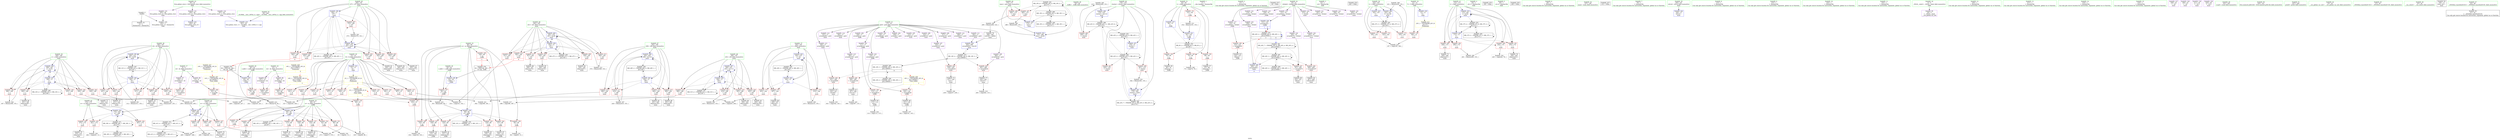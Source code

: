 digraph "SVFG" {
	label="SVFG";

	Node0x558f8ab3ba00 [shape=record,color=grey,label="{NodeID: 0\nNullPtr}"];
	Node0x558f8ab3ba00 -> Node0x558f8ab6d4e0[style=solid];
	Node0x558f8ab3ba00 -> Node0x558f8ab798a0[style=solid];
	Node0x558f8ab6f970 [shape=record,color=red,label="{NodeID: 194\n267\<--174\n\<--sr\nmain\n}"];
	Node0x558f8ab6f970 -> Node0x558f8ab7f0e0[style=solid];
	Node0x558f8ab6cd20 [shape=record,color=purple,label="{NodeID: 111\n302\<--17\narrayidx49\<--grid\nmain\n}"];
	Node0x558f8ab6cd20 -> Node0x558f8ab7a910[style=solid];
	Node0x558f8ab55740 [shape=record,color=green,label="{NodeID: 28\n55\<--56\n_Z2ffii\<--_Z2ffii_field_insensitive\n}"];
	Node0x558f8ab76e00 [shape=record,color=black,label="{NodeID: 388\nMR_18V_3 = PHI(MR_18V_4, MR_18V_2, )\npts\{180000 \}\n|{|<s4>8}}"];
	Node0x558f8ab76e00 -> Node0x558f8ab71370[style=dashed];
	Node0x558f8ab76e00 -> Node0x558f8ab71510[style=dashed];
	Node0x558f8ab76e00 -> Node0x558f8ab92050[style=dashed];
	Node0x558f8ab76e00 -> Node0x558f8ab96b50[style=dashed];
	Node0x558f8ab76e00:s4 -> Node0x558f8ab90ea0[style=dashed,color=red];
	Node0x558f8ab7da60 [shape=record,color=grey,label="{NodeID: 305\n410 = Binary(409, 153, )\n}"];
	Node0x558f8ab7da60 -> Node0x558f8ab7b2d0[style=solid];
	Node0x558f8ab71030 [shape=record,color=red,label="{NodeID: 222\n236\<--235\n\<--arrayidx16\nmain\n}"];
	Node0x558f8ab71030 -> Node0x558f8ab6e450[style=solid];
	Node0x558f8ab72ae0 [shape=record,color=red,label="{NodeID: 139\n227\<--15\n\<--N\nmain\n}"];
	Node0x558f8ab72ae0 -> Node0x558f8ab7fe60[style=solid];
	Node0x558f8ab6d750 [shape=record,color=black,label="{NodeID: 56\n80\<--79\nidxprom\<--\n_Z2ffii\n}"];
	Node0x558f8ab80460 [shape=record,color=grey,label="{NodeID: 333\n100 = cmp(98, 99, )\n}"];
	Node0x558f8ab7a5d0 [shape=record,color=blue,label="{NodeID: 250\n174\<--252\nsr\<--add\nmain\n}"];
	Node0x558f8ab7a5d0 -> Node0x558f8ab6f8a0[style=dashed];
	Node0x558f8ab7a5d0 -> Node0x558f8ab6f970[style=dashed];
	Node0x558f8ab7a5d0 -> Node0x558f8ab6fa40[style=dashed];
	Node0x558f8ab7a5d0 -> Node0x558f8ab7a5d0[style=dashed];
	Node0x558f8ab7a5d0 -> Node0x558f8ab96150[style=dashed];
	Node0x558f8ab741a0 [shape=record,color=red,label="{NodeID: 167\n89\<--88\n\<--arrayidx2\n_Z2ffii\n}"];
	Node0x558f8ab741a0 -> Node0x558f8ab7e1e0[style=solid];
	Node0x558f8ab6ee10 [shape=record,color=black,label="{NodeID: 84\n346\<--345\nidxprom72\<--\nmain\n}"];
	Node0x558f8ab3a0e0 [shape=record,color=green,label="{NodeID: 1\n7\<--1\n__dso_handle\<--dummyObj\nGlob }"];
	Node0x558f8ab6fa40 [shape=record,color=red,label="{NodeID: 195\n275\<--174\n\<--sr\nmain\n}"];
	Node0x558f8ab6fa40 -> Node0x558f8ab6e6c0[style=solid];
	Node0x558f8ab6cdf0 [shape=record,color=purple,label="{NodeID: 112\n337\<--17\narrayidx66\<--grid\nmain\n}"];
	Node0x558f8ab55810 [shape=record,color=green,label="{NodeID: 29\n60\<--61\nr.addr\<--r.addr_field_insensitive\n_Z2ffii\n}"];
	Node0x558f8ab55810 -> Node0x558f8ab73090[style=solid];
	Node0x558f8ab55810 -> Node0x558f8ab799a0[style=solid];
	Node0x558f8ab7dbe0 [shape=record,color=grey,label="{NodeID: 306\n415 = Binary(414, 153, )\n}"];
	Node0x558f8ab7dbe0 -> Node0x558f8ab7b3a0[style=solid];
	Node0x558f8ab71100 [shape=record,color=red,label="{NodeID: 223\n251\<--250\n\<--arrayidx22\nmain\n}"];
	Node0x558f8ab71100 -> Node0x558f8ab7e960[style=solid];
	Node0x558f8ab72bb0 [shape=record,color=red,label="{NodeID: 140\n268\<--15\n\<--N\nmain\n}"];
	Node0x558f8ab72bb0 -> Node0x558f8ab7f0e0[style=solid];
	Node0x558f8ab6d820 [shape=record,color=black,label="{NodeID: 57\n87\<--86\nidxprom1\<--\n_Z2ffii\n}"];
	Node0x558f8ab805e0 [shape=record,color=grey,label="{NodeID: 334\n93 = cmp(92, 13, )\n}"];
	Node0x558f8ab7a6a0 [shape=record,color=blue,label="{NodeID: 251\n176\<--259\nsc\<--add25\nmain\n}"];
	Node0x558f8ab7a6a0 -> Node0x558f8ab6fb10[style=dashed];
	Node0x558f8ab7a6a0 -> Node0x558f8ab6fbe0[style=dashed];
	Node0x558f8ab7a6a0 -> Node0x558f8ab6fcb0[style=dashed];
	Node0x558f8ab7a6a0 -> Node0x558f8ab7a6a0[style=dashed];
	Node0x558f8ab7a6a0 -> Node0x558f8ab96650[style=dashed];
	Node0x558f8ab74270 [shape=record,color=red,label="{NodeID: 168\n112\<--111\n\<--arrayidx14\n_Z2ffii\n}"];
	Node0x558f8ab74270 -> Node0x558f8ab6da90[style=solid];
	Node0x558f8ab6eee0 [shape=record,color=black,label="{NodeID: 85\n349\<--348\nidxprom74\<--\nmain\n}"];
	Node0x558f8ab3c020 [shape=record,color=green,label="{NodeID: 2\n13\<--1\n\<--dummyObj\nCan only get source location for instruction, argument, global var or function.}"];
	Node0x558f8ab6fb10 [shape=record,color=red,label="{NodeID: 196\n264\<--176\n\<--sc\nmain\n}"];
	Node0x558f8ab6fb10 -> Node0x558f8ab80d60[style=solid];
	Node0x558f8ab6cec0 [shape=record,color=purple,label="{NodeID: 113\n340\<--17\narrayidx68\<--grid\nmain\n}"];
	Node0x558f8ab6cec0 -> Node0x558f8ab71370[style=solid];
	Node0x558f8ab558e0 [shape=record,color=green,label="{NodeID: 30\n62\<--63\nc.addr\<--c.addr_field_insensitive\n_Z2ffii\n}"];
	Node0x558f8ab558e0 -> Node0x558f8ab73160[style=solid];
	Node0x558f8ab558e0 -> Node0x558f8ab79a70[style=solid];
	Node0x558f8abbcbf0 [shape=record,color=black,label="{NodeID: 473\n40 = PHI()\n}"];
	Node0x558f8ab7dd60 [shape=record,color=grey,label="{NodeID: 307\n420 = Binary(419, 153, )\n}"];
	Node0x558f8ab7dd60 -> Node0x558f8ab7b470[style=solid];
	Node0x558f8ab711d0 [shape=record,color=red,label="{NodeID: 224\n258\<--257\n\<--arrayidx24\nmain\n}"];
	Node0x558f8ab711d0 -> Node0x558f8ab7e360[style=solid];
	Node0x558f8ab72c80 [shape=record,color=red,label="{NodeID: 141\n272\<--15\n\<--N\nmain\n}"];
	Node0x558f8ab72c80 -> Node0x558f8ab7f3e0[style=solid];
	Node0x558f8ab6d8f0 [shape=record,color=black,label="{NodeID: 58\n107\<--106\nidxprom11\<--\n_Z2ffii\n}"];
	Node0x558f8ab80760 [shape=record,color=grey,label="{NodeID: 335\n343 = cmp(342, 143, )\n}"];
	Node0x558f8ab7a770 [shape=record,color=blue,label="{NodeID: 252\n170\<--286\nnear\<--inc40\nmain\n}"];
	Node0x558f8ab7a770 -> Node0x558f8ab8c750[style=dashed];
	Node0x558f8ab74340 [shape=record,color=red,label="{NodeID: 169\n123\<--122\n\<--arrayidx20\n_Z2ffii\n}"];
	Node0x558f8ab74340 -> Node0x558f8ab6dd00[style=solid];
	Node0x558f8ab6efb0 [shape=record,color=black,label="{NodeID: 86\n352\<--351\ntobool\<--\nmain\n}"];
	Node0x558f8ab3c410 [shape=record,color=green,label="{NodeID: 3\n22\<--1\n.str\<--dummyObj\nGlob }"];
	Node0x558f8ab6fbe0 [shape=record,color=red,label="{NodeID: 197\n271\<--176\n\<--sc\nmain\n}"];
	Node0x558f8ab6fbe0 -> Node0x558f8ab7f3e0[style=solid];
	Node0x558f8ab6cf90 [shape=record,color=purple,label="{NodeID: 114\n392\<--17\narrayidx98\<--grid\nmain\n}"];
	Node0x558f8ab535c0 [shape=record,color=green,label="{NodeID: 31\n64\<--65\ni\<--i_field_insensitive\n_Z2ffii\n}"];
	Node0x558f8ab535c0 -> Node0x558f8ab73230[style=solid];
	Node0x558f8ab535c0 -> Node0x558f8ab73300[style=solid];
	Node0x558f8ab535c0 -> Node0x558f8ab733d0[style=solid];
	Node0x558f8ab535c0 -> Node0x558f8ab734a0[style=solid];
	Node0x558f8ab535c0 -> Node0x558f8ab79b40[style=solid];
	Node0x558f8ab535c0 -> Node0x558f8ab79e80[style=solid];
	Node0x558f8abbd730 [shape=record,color=black,label="{NodeID: 474\n426 = PHI()\n}"];
	Node0x558f8ab7dee0 [shape=record,color=grey,label="{NodeID: 308\n431 = Binary(430, 153, )\n}"];
	Node0x558f8ab7dee0 -> Node0x558f8ab7b540[style=solid];
	Node0x558f8ab712a0 [shape=record,color=red,label="{NodeID: 225\n281\<--280\n\<--arrayidx36\nmain\n}"];
	Node0x558f8ab712a0 -> Node0x558f8ab6e860[style=solid];
	Node0x558f8ab72d50 [shape=record,color=red,label="{NodeID: 142\n326\<--15\n\<--N\nmain\n}"];
	Node0x558f8ab72d50 -> Node0x558f8ab7ffe0[style=solid];
	Node0x558f8ab6d9c0 [shape=record,color=black,label="{NodeID: 59\n110\<--109\nidxprom13\<--\n_Z2ffii\n}"];
	Node0x558f8ab808e0 [shape=record,color=grey,label="{NodeID: 336\n238 = cmp(237, 239, )\n}"];
	Node0x558f8ab7a840 [shape=record,color=blue,label="{NodeID: 253\n172\<--291\ni\<--inc42\nmain\n}"];
	Node0x558f8ab7a840 -> Node0x558f8ab75380[style=dashed];
	Node0x558f8ab7a840 -> Node0x558f8ab75450[style=dashed];
	Node0x558f8ab7a840 -> Node0x558f8ab75520[style=dashed];
	Node0x558f8ab7a840 -> Node0x558f8ab6f7d0[style=dashed];
	Node0x558f8ab7a840 -> Node0x558f8ab7a840[style=dashed];
	Node0x558f8ab7a840 -> Node0x558f8ab95c50[style=dashed];
	Node0x558f8ab74410 [shape=record,color=red,label="{NodeID: 170\n140\<--139\n\<--arrayidx28\n_Z2ffii\n}"];
	Node0x558f8ab74410 -> Node0x558f8ab6e110[style=solid];
	Node0x558f8ab6f080 [shape=record,color=black,label="{NodeID: 87\n355\<--354\nidxprom77\<--\nmain\n}"];
	Node0x558f8ab3c4a0 [shape=record,color=green,label="{NodeID: 4\n24\<--1\n.str.1\<--dummyObj\nGlob }"];
	Node0x558f8ab6fcb0 [shape=record,color=red,label="{NodeID: 198\n278\<--176\n\<--sc\nmain\n}"];
	Node0x558f8ab6fcb0 -> Node0x558f8ab6e790[style=solid];
	Node0x558f8ab6d060 [shape=record,color=purple,label="{NodeID: 115\n395\<--17\narrayidx100\<--grid\nmain\n}"];
	Node0x558f8ab6d060 -> Node0x558f8ab71510[style=solid];
	Node0x558f8ab53690 [shape=record,color=green,label="{NodeID: 32\n66\<--67\nsr\<--sr_field_insensitive\n_Z2ffii\n}"];
	Node0x558f8ab53690 -> Node0x558f8ab73570[style=solid];
	Node0x558f8ab53690 -> Node0x558f8ab73640[style=solid];
	Node0x558f8ab53690 -> Node0x558f8ab73710[style=solid];
	Node0x558f8ab53690 -> Node0x558f8ab737e0[style=solid];
	Node0x558f8ab53690 -> Node0x558f8ab738b0[style=solid];
	Node0x558f8ab53690 -> Node0x558f8ab73980[style=solid];
	Node0x558f8ab53690 -> Node0x558f8ab73a50[style=solid];
	Node0x558f8ab53690 -> Node0x558f8ab79c10[style=solid];
	Node0x558f8abbd830 [shape=record,color=black,label="{NodeID: 475\n190 = PHI()\n}"];
	Node0x558f8ab7e060 [shape=record,color=grey,label="{NodeID: 309\n215 = Binary(214, 153, )\n}"];
	Node0x558f8ab7e060 -> Node0x558f8ab7a1c0[style=solid];
	Node0x558f8ab71370 [shape=record,color=red,label="{NodeID: 226\n341\<--340\n\<--arrayidx68\nmain\n}"];
	Node0x558f8ab71370 -> Node0x558f8ab6ed40[style=solid];
	Node0x558f8ab72e20 [shape=record,color=red,label="{NodeID: 143\n332\<--15\n\<--N\nmain\n}"];
	Node0x558f8ab72e20 -> Node0x558f8ab7fb60[style=solid];
	Node0x558f8ab6da90 [shape=record,color=black,label="{NodeID: 60\n113\<--112\nconv\<--\n_Z2ffii\n}"];
	Node0x558f8ab6da90 -> Node0x558f8ab7f6e0[style=solid];
	Node0x558f8ab80a60 [shape=record,color=grey,label="{NodeID: 337\n142 = cmp(141, 143, )\n}"];
	Node0x558f8ab7a910 [shape=record,color=blue,label="{NodeID: 254\n302\<--296\narrayidx49\<--conv45\nmain\n}"];
	Node0x558f8ab7a910 -> Node0x558f8ab96b50[style=dashed];
	Node0x558f8ab744e0 [shape=record,color=red,label="{NodeID: 171\n195\<--162\n\<--t\nmain\n}"];
	Node0x558f8ab744e0 -> Node0x558f8ab7f560[style=solid];
	Node0x558f8ab6f150 [shape=record,color=black,label="{NodeID: 88\n358\<--357\nidxprom79\<--\nmain\n}"];
	Node0x558f8ab3bd70 [shape=record,color=green,label="{NodeID: 5\n26\<--1\n.str.2\<--dummyObj\nGlob }"];
	Node0x558f8ab6fd80 [shape=record,color=red,label="{NodeID: 199\n361\<--178\n\<--cluster\nmain\n}"];
	Node0x558f8ab6fd80 -> Node0x558f8ab7eae0[style=solid];
	Node0x558f8ab71830 [shape=record,color=purple,label="{NodeID: 116\n119\<--19\narrayidx18\<--clicked\n_Z2ffii\n}"];
	Node0x558f8ab53760 [shape=record,color=green,label="{NodeID: 33\n68\<--69\nsc\<--sc_field_insensitive\n_Z2ffii\n}"];
	Node0x558f8ab53760 -> Node0x558f8ab73b20[style=solid];
	Node0x558f8ab53760 -> Node0x558f8ab73bf0[style=solid];
	Node0x558f8ab53760 -> Node0x558f8ab73cc0[style=solid];
	Node0x558f8ab53760 -> Node0x558f8ab73d90[style=solid];
	Node0x558f8ab53760 -> Node0x558f8ab73e60[style=solid];
	Node0x558f8ab53760 -> Node0x558f8ab73f30[style=solid];
	Node0x558f8ab53760 -> Node0x558f8ab74000[style=solid];
	Node0x558f8ab53760 -> Node0x558f8ab79ce0[style=solid];
	Node0x558f8abbd930 [shape=record,color=black,label="{NodeID: 476\n200 = PHI()\n}"];
	Node0x558f8ab7e1e0 [shape=record,color=grey,label="{NodeID: 310\n90 = Binary(85, 89, )\n}"];
	Node0x558f8ab7e1e0 -> Node0x558f8ab79ce0[style=solid];
	Node0x558f8ab71440 [shape=record,color=red,label="{NodeID: 227\n351\<--350\n\<--arrayidx75\nmain\n}"];
	Node0x558f8ab71440 -> Node0x558f8ab6efb0[style=solid];
	Node0x558f8ab72ef0 [shape=record,color=red,label="{NodeID: 144\n381\<--15\n\<--N\nmain\n}"];
	Node0x558f8ab72ef0 -> Node0x558f8ab7f260[style=solid];
	Node0x558f8ab6db60 [shape=record,color=black,label="{NodeID: 61\n118\<--117\nidxprom17\<--\n_Z2ffii\n}"];
	Node0x558f8ab80be0 [shape=record,color=grey,label="{NodeID: 338\n262 = cmp(261, 13, )\n}"];
	Node0x558f8ab7a9e0 [shape=record,color=blue,label="{NodeID: 255\n168\<--307\nc\<--inc52\nmain\n}"];
	Node0x558f8ab7a9e0 -> Node0x558f8ab74dd0[style=dashed];
	Node0x558f8ab7a9e0 -> Node0x558f8ab74ea0[style=dashed];
	Node0x558f8ab7a9e0 -> Node0x558f8ab74f70[style=dashed];
	Node0x558f8ab7a9e0 -> Node0x558f8ab75040[style=dashed];
	Node0x558f8ab7a9e0 -> Node0x558f8ab75110[style=dashed];
	Node0x558f8ab7a9e0 -> Node0x558f8ab7a360[style=dashed];
	Node0x558f8ab7a9e0 -> Node0x558f8ab7a9e0[style=dashed];
	Node0x558f8ab7a9e0 -> Node0x558f8ab8ea50[style=dashed];
	Node0x558f8ab745b0 [shape=record,color=red,label="{NodeID: 172\n423\<--162\n\<--t\nmain\n}"];
	Node0x558f8ab6f220 [shape=record,color=black,label="{NodeID: 89\n391\<--390\nidxprom97\<--\nmain\n}"];
	Node0x558f8ab3be00 [shape=record,color=green,label="{NodeID: 6\n29\<--1\n\<--dummyObj\nCan only get source location for instruction, argument, global var or function.}"];
	Node0x558f8ab6fe50 [shape=record,color=red,label="{NodeID: 200\n409\<--178\n\<--cluster\nmain\n}"];
	Node0x558f8ab6fe50 -> Node0x558f8ab7da60[style=solid];
	Node0x558f8ab71900 [shape=record,color=purple,label="{NodeID: 117\n122\<--19\narrayidx20\<--clicked\n_Z2ffii\n}"];
	Node0x558f8ab71900 -> Node0x558f8ab74340[style=solid];
	Node0x558f8ab53830 [shape=record,color=green,label="{NodeID: 34\n157\<--158\nmain\<--main_field_insensitive\n}"];
	Node0x558f8abbda30 [shape=record,color=black,label="{NodeID: 477\n212 = PHI()\n}"];
	Node0x558f8ab9f450 [shape=record,color=black,label="{NodeID: 394\nMR_43V_4 = PHI(MR_43V_5, MR_43V_3, )\npts\{179 \}\n}"];
	Node0x558f8ab9f450 -> Node0x558f8ab6fd80[style=dashed];
	Node0x558f8ab9f450 -> Node0x558f8ab6ff20[style=dashed];
	Node0x558f8ab9f450 -> Node0x558f8ab7aec0[style=dashed];
	Node0x558f8ab9f450 -> Node0x558f8ab90350[style=dashed];
	Node0x558f8ab9f450 -> Node0x558f8ab98e50[style=dashed];
	Node0x558f8ab9f450 -> Node0x558f8ab9f450[style=dashed];
	Node0x558f8ab9f450 -> Node0x558f8aba0850[style=dashed];
	Node0x558f8ab7e360 [shape=record,color=grey,label="{NodeID: 311\n259 = Binary(254, 258, )\n}"];
	Node0x558f8ab7e360 -> Node0x558f8ab7a6a0[style=solid];
	Node0x558f8ab71510 [shape=record,color=red,label="{NodeID: 228\n396\<--395\n\<--arrayidx100\nmain\n}"];
	Node0x558f8ab71510 -> Node0x558f8ab6f3c0[style=solid];
	Node0x558f8ab72fc0 [shape=record,color=red,label="{NodeID: 145\n387\<--15\n\<--N\nmain\n}"];
	Node0x558f8ab72fc0 -> Node0x558f8ab7ec60[style=solid];
	Node0x558f8ab6dc30 [shape=record,color=black,label="{NodeID: 62\n121\<--120\nidxprom19\<--\n_Z2ffii\n}"];
	Node0x558f8ab80d60 [shape=record,color=grey,label="{NodeID: 339\n265 = cmp(264, 13, )\n}"];
	Node0x558f8ab7aab0 [shape=record,color=blue,label="{NodeID: 256\n166\<--312\nr6\<--inc55\nmain\n}"];
	Node0x558f8ab7aab0 -> Node0x558f8ab749c0[style=dashed];
	Node0x558f8ab7aab0 -> Node0x558f8ab74a90[style=dashed];
	Node0x558f8ab7aab0 -> Node0x558f8ab74b60[style=dashed];
	Node0x558f8ab7aab0 -> Node0x558f8ab74c30[style=dashed];
	Node0x558f8ab7aab0 -> Node0x558f8ab74d00[style=dashed];
	Node0x558f8ab7aab0 -> Node0x558f8ab7aab0[style=dashed];
	Node0x558f8ab7aab0 -> Node0x558f8ab8e550[style=dashed];
	Node0x558f8ab74680 [shape=record,color=red,label="{NodeID: 173\n430\<--162\n\<--t\nmain\n}"];
	Node0x558f8ab74680 -> Node0x558f8ab7dee0[style=solid];
	Node0x558f8ab6f2f0 [shape=record,color=black,label="{NodeID: 90\n394\<--393\nidxprom99\<--\nmain\n}"];
	Node0x558f8ab52320 [shape=record,color=green,label="{NodeID: 7\n76\<--1\n\<--dummyObj\nCan only get source location for instruction, argument, global var or function.}"];
	Node0x558f8ab6ff20 [shape=record,color=red,label="{NodeID: 201\n424\<--178\n\<--cluster\nmain\n}"];
	Node0x558f8ab719d0 [shape=record,color=purple,label="{NodeID: 118\n128\<--19\narrayidx22\<--clicked\n_Z2ffii\n}"];
	Node0x558f8ab53900 [shape=record,color=green,label="{NodeID: 35\n160\<--161\nretval\<--retval_field_insensitive\nmain\n}"];
	Node0x558f8ab53900 -> Node0x558f8ab79f50[style=solid];
	Node0x558f8abbdb30 [shape=record,color=black,label="{NodeID: 478\n58 = PHI(145, 364, )\n0th arg _Z2ffii }"];
	Node0x558f8abbdb30 -> Node0x558f8ab799a0[style=solid];
	Node0x558f8ab7e4e0 [shape=record,color=grey,label="{NodeID: 312\n370 = Binary(369, 153, )\n}"];
	Node0x558f8ab7e4e0 -> Node0x558f8ab7af90[style=solid];
	Node0x558f8ab715e0 [shape=record,color=red,label="{NodeID: 229\n406\<--405\n\<--arrayidx107\nmain\n}"];
	Node0x558f8ab715e0 -> Node0x558f8ab6f630[style=solid];
	Node0x558f8ab73090 [shape=record,color=red,label="{NodeID: 146\n78\<--60\n\<--r.addr\n_Z2ffii\n}"];
	Node0x558f8ab73090 -> Node0x558f8ab7e7e0[style=solid];
	Node0x558f8ab6dd00 [shape=record,color=black,label="{NodeID: 63\n124\<--123\ntobool\<--\n_Z2ffii\n}"];
	Node0x558f8ab80ee0 [shape=record,color=grey,label="{NodeID: 340\n75 = cmp(74, 76, )\n}"];
	Node0x558f8ab7ab80 [shape=record,color=blue,label="{NodeID: 257\n178\<--13\ncluster\<--\nmain\n}"];
	Node0x558f8ab7ab80 -> Node0x558f8ab9f450[style=dashed];
	Node0x558f8ab74750 [shape=record,color=red,label="{NodeID: 174\n203\<--164\n\<--r\nmain\n}"];
	Node0x558f8ab74750 -> Node0x558f8ab7f9e0[style=solid];
	Node0x558f8ab6f3c0 [shape=record,color=black,label="{NodeID: 91\n397\<--396\nconv101\<--\nmain\n}"];
	Node0x558f8ab6f3c0 -> Node0x558f8ab7f860[style=solid];
	Node0x558f8ab523b0 [shape=record,color=green,label="{NodeID: 8\n115\<--1\n\<--dummyObj\nCan only get source location for instruction, argument, global var or function.}"];
	Node0x558f8ab6fff0 [shape=record,color=red,label="{NodeID: 202\n325\<--180\n\<--r57\nmain\n}"];
	Node0x558f8ab6fff0 -> Node0x558f8ab7ffe0[style=solid];
	Node0x558f8ab71aa0 [shape=record,color=purple,label="{NodeID: 119\n131\<--19\narrayidx24\<--clicked\n_Z2ffii\n}"];
	Node0x558f8ab71aa0 -> Node0x558f8ab79db0[style=solid];
	Node0x558f8ab539d0 [shape=record,color=green,label="{NodeID: 36\n162\<--163\nt\<--t_field_insensitive\nmain\n}"];
	Node0x558f8ab539d0 -> Node0x558f8ab744e0[style=solid];
	Node0x558f8ab539d0 -> Node0x558f8ab745b0[style=solid];
	Node0x558f8ab539d0 -> Node0x558f8ab74680[style=solid];
	Node0x558f8ab539d0 -> Node0x558f8ab7a020[style=solid];
	Node0x558f8ab539d0 -> Node0x558f8ab7b540[style=solid];
	Node0x558f8abbddb0 [shape=record,color=black,label="{NodeID: 479\n59 = PHI(146, 365, )\n1st arg _Z2ffii }"];
	Node0x558f8abbddb0 -> Node0x558f8ab79a70[style=solid];
	Node0x558f8ab7e660 [shape=record,color=grey,label="{NodeID: 313\n152 = Binary(151, 153, )\n}"];
	Node0x558f8ab7e660 -> Node0x558f8ab79e80[style=solid];
	Node0x558f8ab716b0 [shape=record,color=blue,label="{NodeID: 230\n12\<--13\nT\<--\nGlob }"];
	Node0x558f8ab716b0 -> Node0x558f8aba3250[style=dashed];
	Node0x558f8ab73160 [shape=record,color=red,label="{NodeID: 147\n85\<--62\n\<--c.addr\n_Z2ffii\n}"];
	Node0x558f8ab73160 -> Node0x558f8ab7e1e0[style=solid];
	Node0x558f8ab6ddd0 [shape=record,color=black,label="{NodeID: 64\n127\<--126\nidxprom21\<--\n_Z2ffii\n}"];
	Node0x558f8ab8c750 [shape=record,color=black,label="{NodeID: 341\nMR_35V_6 = PHI(MR_35V_8, MR_35V_5, )\npts\{171 \}\n}"];
	Node0x558f8ab8c750 -> Node0x558f8ab751e0[style=dashed];
	Node0x558f8ab8c750 -> Node0x558f8ab752b0[style=dashed];
	Node0x558f8ab8c750 -> Node0x558f8ab7a770[style=dashed];
	Node0x558f8ab8c750 -> Node0x558f8ab8c750[style=dashed];
	Node0x558f8ab8c750 -> Node0x558f8ab95750[style=dashed];
	Node0x558f8ab7ac50 [shape=record,color=blue,label="{NodeID: 258\n180\<--13\nr57\<--\nmain\n}"];
	Node0x558f8ab7ac50 -> Node0x558f8ab6fff0[style=dashed];
	Node0x558f8ab7ac50 -> Node0x558f8ab700c0[style=dashed];
	Node0x558f8ab7ac50 -> Node0x558f8ab70190[style=dashed];
	Node0x558f8ab7ac50 -> Node0x558f8ab70260[style=dashed];
	Node0x558f8ab7ac50 -> Node0x558f8ab70330[style=dashed];
	Node0x558f8ab7ac50 -> Node0x558f8ab70400[style=dashed];
	Node0x558f8ab7ac50 -> Node0x558f8ab7b060[style=dashed];
	Node0x558f8ab7ac50 -> Node0x558f8ab91060[style=dashed];
	Node0x558f8ab74820 [shape=record,color=red,label="{NodeID: 175\n207\<--164\n\<--r\nmain\n}"];
	Node0x558f8ab74820 -> Node0x558f8ab6e1e0[style=solid];
	Node0x558f8ab6f490 [shape=record,color=black,label="{NodeID: 92\n401\<--400\nidxprom104\<--\nmain\n}"];
	Node0x558f8ab52440 [shape=record,color=green,label="{NodeID: 9\n133\<--1\n\<--dummyObj\nCan only get source location for instruction, argument, global var or function.}"];
	Node0x558f8ab95750 [shape=record,color=black,label="{NodeID: 369\nMR_35V_4 = PHI(MR_35V_9, MR_35V_3, )\npts\{171 \}\n}"];
	Node0x558f8ab95750 -> Node0x558f8ab7a430[style=dashed];
	Node0x558f8ab95750 -> Node0x558f8ab8ef50[style=dashed];
	Node0x558f8ab95750 -> Node0x558f8ab95750[style=dashed];
	Node0x558f8ab700c0 [shape=record,color=red,label="{NodeID: 203\n335\<--180\n\<--r57\nmain\n}"];
	Node0x558f8ab700c0 -> Node0x558f8ab6eba0[style=solid];
	Node0x558f8ab71b70 [shape=record,color=purple,label="{NodeID: 120\n315\<--19\n\<--clicked\nmain\n}"];
	Node0x558f8ab53aa0 [shape=record,color=green,label="{NodeID: 37\n164\<--165\nr\<--r_field_insensitive\nmain\n}"];
	Node0x558f8ab53aa0 -> Node0x558f8ab74750[style=solid];
	Node0x558f8ab53aa0 -> Node0x558f8ab74820[style=solid];
	Node0x558f8ab53aa0 -> Node0x558f8ab748f0[style=solid];
	Node0x558f8ab53aa0 -> Node0x558f8ab7a0f0[style=solid];
	Node0x558f8ab53aa0 -> Node0x558f8ab7a1c0[style=solid];
	Node0x558f8aba0350 [shape=record,color=black,label="{NodeID: 397\nMR_20V_3 = PHI(MR_20V_4, MR_20V_2, )\npts\{210000 \}\n}"];
	Node0x558f8aba0350 -> Node0x558f8ab71440[style=dashed];
	Node0x558f8aba0350 -> Node0x558f8ab715e0[style=dashed];
	Node0x558f8aba0350 -> Node0x558f8ab7adf0[style=dashed];
	Node0x558f8aba0350 -> Node0x558f8ab92550[style=dashed];
	Node0x558f8aba0350 -> Node0x558f8ab99350[style=dashed];
	Node0x558f8aba0350 -> Node0x558f8aba0350[style=dashed];
	Node0x558f8ab7e7e0 [shape=record,color=grey,label="{NodeID: 314\n83 = Binary(78, 82, )\n}"];
	Node0x558f8ab7e7e0 -> Node0x558f8ab79c10[style=solid];
	Node0x558f8ab79610 [shape=record,color=blue,label="{NodeID: 231\n15\<--13\nN\<--\nGlob }"];
	Node0x558f8ab79610 -> Node0x558f8aba3360[style=dashed];
	Node0x558f8ab73230 [shape=record,color=red,label="{NodeID: 148\n74\<--64\n\<--i\n_Z2ffii\n}"];
	Node0x558f8ab73230 -> Node0x558f8ab80ee0[style=solid];
	Node0x558f8ab6dea0 [shape=record,color=black,label="{NodeID: 65\n130\<--129\nidxprom23\<--\n_Z2ffii\n}"];
	Node0x558f8ab7ad20 [shape=record,color=blue,label="{NodeID: 259\n182\<--13\nc61\<--\nmain\n}"];
	Node0x558f8ab7ad20 -> Node0x558f8ab704d0[style=dashed];
	Node0x558f8ab7ad20 -> Node0x558f8ab705a0[style=dashed];
	Node0x558f8ab7ad20 -> Node0x558f8ab70670[style=dashed];
	Node0x558f8ab7ad20 -> Node0x558f8ab70740[style=dashed];
	Node0x558f8ab7ad20 -> Node0x558f8ab70810[style=dashed];
	Node0x558f8ab7ad20 -> Node0x558f8ab708e0[style=dashed];
	Node0x558f8ab7ad20 -> Node0x558f8ab7ad20[style=dashed];
	Node0x558f8ab7ad20 -> Node0x558f8ab7af90[style=dashed];
	Node0x558f8ab7ad20 -> Node0x558f8ab91150[style=dashed];
	Node0x558f8ab748f0 [shape=record,color=red,label="{NodeID: 176\n214\<--164\n\<--r\nmain\n}"];
	Node0x558f8ab748f0 -> Node0x558f8ab7e060[style=solid];
	Node0x558f8ab6f560 [shape=record,color=black,label="{NodeID: 93\n404\<--403\nidxprom106\<--\nmain\n}"];
	Node0x558f8ab3c1a0 [shape=record,color=green,label="{NodeID: 10\n143\<--1\n\<--dummyObj\nCan only get source location for instruction, argument, global var or function.}"];
	Node0x558f8ab95c50 [shape=record,color=black,label="{NodeID: 370\nMR_37V_4 = PHI(MR_37V_8, MR_37V_3, )\npts\{173 \}\n}"];
	Node0x558f8ab95c50 -> Node0x558f8ab7a500[style=dashed];
	Node0x558f8ab95c50 -> Node0x558f8ab8f450[style=dashed];
	Node0x558f8ab95c50 -> Node0x558f8ab95c50[style=dashed];
	Node0x558f8ab70190 [shape=record,color=red,label="{NodeID: 204\n345\<--180\n\<--r57\nmain\n}"];
	Node0x558f8ab70190 -> Node0x558f8ab6ee10[style=solid];
	Node0x558f8ab71c40 [shape=record,color=purple,label="{NodeID: 121\n347\<--19\narrayidx73\<--clicked\nmain\n}"];
	Node0x558f8ab53b70 [shape=record,color=green,label="{NodeID: 38\n166\<--167\nr6\<--r6_field_insensitive\nmain\n}"];
	Node0x558f8ab53b70 -> Node0x558f8ab749c0[style=solid];
	Node0x558f8ab53b70 -> Node0x558f8ab74a90[style=solid];
	Node0x558f8ab53b70 -> Node0x558f8ab74b60[style=solid];
	Node0x558f8ab53b70 -> Node0x558f8ab74c30[style=solid];
	Node0x558f8ab53b70 -> Node0x558f8ab74d00[style=solid];
	Node0x558f8ab53b70 -> Node0x558f8ab7a290[style=solid];
	Node0x558f8ab53b70 -> Node0x558f8ab7aab0[style=solid];
	Node0x558f8aba0850 [shape=record,color=black,label="{NodeID: 398\nMR_43V_9 = PHI(MR_43V_11, MR_43V_8, )\npts\{179 \}\n}"];
	Node0x558f8aba0850 -> Node0x558f8ab6fe50[style=dashed];
	Node0x558f8aba0850 -> Node0x558f8ab6ff20[style=dashed];
	Node0x558f8aba0850 -> Node0x558f8ab7b2d0[style=dashed];
	Node0x558f8aba0850 -> Node0x558f8ab90350[style=dashed];
	Node0x558f8aba0850 -> Node0x558f8aba0850[style=dashed];
	Node0x558f8ab7e960 [shape=record,color=grey,label="{NodeID: 315\n252 = Binary(247, 251, )\n}"];
	Node0x558f8ab7e960 -> Node0x558f8ab7a5d0[style=solid];
	Node0x558f8ab796a0 [shape=record,color=blue,label="{NodeID: 232\n450\<--29\nllvm.global_ctors_0\<--\nGlob }"];
	Node0x558f8ab73300 [shape=record,color=red,label="{NodeID: 149\n79\<--64\n\<--i\n_Z2ffii\n}"];
	Node0x558f8ab73300 -> Node0x558f8ab6d750[style=solid];
	Node0x558f8ab6df70 [shape=record,color=black,label="{NodeID: 66\n135\<--134\nidxprom25\<--\n_Z2ffii\n}"];
	Node0x558f8ab7adf0 [shape=record,color=blue,label="{NodeID: 260\n359\<--133\narrayidx80\<--\nmain\n|{<s0>8}}"];
	Node0x558f8ab7adf0:s0 -> Node0x558f8ab98950[style=dashed,color=red];
	Node0x558f8ab749c0 [shape=record,color=red,label="{NodeID: 177\n220\<--166\n\<--r6\nmain\n}"];
	Node0x558f8ab749c0 -> Node0x558f8ab7fce0[style=solid];
	Node0x558f8ab6f630 [shape=record,color=black,label="{NodeID: 94\n407\<--406\ntobool108\<--\nmain\n}"];
	Node0x558f8ab3c230 [shape=record,color=green,label="{NodeID: 11\n153\<--1\n\<--dummyObj\nCan only get source location for instruction, argument, global var or function.}"];
	Node0x558f8ab96150 [shape=record,color=black,label="{NodeID: 371\nMR_39V_4 = PHI(MR_39V_7, MR_39V_3, )\npts\{175 \}\n}"];
	Node0x558f8ab96150 -> Node0x558f8ab7a5d0[style=dashed];
	Node0x558f8ab96150 -> Node0x558f8ab8f950[style=dashed];
	Node0x558f8ab96150 -> Node0x558f8ab96150[style=dashed];
	Node0x558f8ab70260 [shape=record,color=red,label="{NodeID: 205\n354\<--180\n\<--r57\nmain\n}"];
	Node0x558f8ab70260 -> Node0x558f8ab6f080[style=solid];
	Node0x558f8ab71d10 [shape=record,color=purple,label="{NodeID: 122\n350\<--19\narrayidx75\<--clicked\nmain\n}"];
	Node0x558f8ab71d10 -> Node0x558f8ab71440[style=solid];
	Node0x558f8ab53c40 [shape=record,color=green,label="{NodeID: 39\n168\<--169\nc\<--c_field_insensitive\nmain\n}"];
	Node0x558f8ab53c40 -> Node0x558f8ab74dd0[style=solid];
	Node0x558f8ab53c40 -> Node0x558f8ab74ea0[style=solid];
	Node0x558f8ab53c40 -> Node0x558f8ab74f70[style=solid];
	Node0x558f8ab53c40 -> Node0x558f8ab75040[style=solid];
	Node0x558f8ab53c40 -> Node0x558f8ab75110[style=solid];
	Node0x558f8ab53c40 -> Node0x558f8ab7a360[style=solid];
	Node0x558f8ab53c40 -> Node0x558f8ab7a9e0[style=solid];
	Node0x558f8ab7eae0 [shape=record,color=grey,label="{NodeID: 316\n362 = Binary(361, 153, )\n}"];
	Node0x558f8ab7eae0 -> Node0x558f8ab7aec0[style=solid];
	Node0x558f8ab797a0 [shape=record,color=blue,label="{NodeID: 233\n451\<--30\nllvm.global_ctors_1\<--_GLOBAL__sub_I_KFile_0_1.cpp\nGlob }"];
	Node0x558f8ab733d0 [shape=record,color=red,label="{NodeID: 150\n86\<--64\n\<--i\n_Z2ffii\n}"];
	Node0x558f8ab733d0 -> Node0x558f8ab6d820[style=solid];
	Node0x558f8ab6e040 [shape=record,color=black,label="{NodeID: 67\n138\<--137\nidxprom27\<--\n_Z2ffii\n}"];
	Node0x558f8aba4080 [shape=record,color=yellow,style=double,label="{NodeID: 427\n14V_1 = ENCHI(MR_14V_0)\npts\{90000 \}\nFun[main]|{|<s1>8}}"];
	Node0x558f8aba4080 -> Node0x558f8ab71100[style=dashed];
	Node0x558f8aba4080:s1 -> Node0x558f8ab90ce0[style=dashed,color=red];
	Node0x558f8ab7aec0 [shape=record,color=blue,label="{NodeID: 261\n178\<--362\ncluster\<--inc81\nmain\n}"];
	Node0x558f8ab7aec0 -> Node0x558f8ab98e50[style=dashed];
	Node0x558f8ab74a90 [shape=record,color=red,label="{NodeID: 178\n230\<--166\n\<--r6\nmain\n}"];
	Node0x558f8ab74a90 -> Node0x558f8ab6e2b0[style=solid];
	Node0x558f8ab6f700 [shape=record,color=purple,label="{NodeID: 95\n39\<--4\n\<--_ZStL8__ioinit\n__cxx_global_var_init\n}"];
	Node0x558f8ab3c300 [shape=record,color=green,label="{NodeID: 12\n239\<--1\n\<--dummyObj\nCan only get source location for instruction, argument, global var or function.}"];
	Node0x558f8ab96650 [shape=record,color=black,label="{NodeID: 372\nMR_41V_4 = PHI(MR_41V_7, MR_41V_3, )\npts\{177 \}\n}"];
	Node0x558f8ab96650 -> Node0x558f8ab7a6a0[style=dashed];
	Node0x558f8ab96650 -> Node0x558f8ab8fe50[style=dashed];
	Node0x558f8ab96650 -> Node0x558f8ab96650[style=dashed];
	Node0x558f8ab70330 [shape=record,color=red,label="{NodeID: 206\n364\<--180\n\<--r57\nmain\n|{<s0>8}}"];
	Node0x558f8ab70330:s0 -> Node0x558f8abbdb30[style=solid,color=red];
	Node0x558f8ab71de0 [shape=record,color=purple,label="{NodeID: 123\n356\<--19\narrayidx78\<--clicked\nmain\n}"];
	Node0x558f8ab53d10 [shape=record,color=green,label="{NodeID: 40\n170\<--171\nnear\<--near_field_insensitive\nmain\n}"];
	Node0x558f8ab53d10 -> Node0x558f8ab751e0[style=solid];
	Node0x558f8ab53d10 -> Node0x558f8ab752b0[style=solid];
	Node0x558f8ab53d10 -> Node0x558f8ab7a430[style=solid];
	Node0x558f8ab53d10 -> Node0x558f8ab7a770[style=solid];
	Node0x558f8ab7ec60 [shape=record,color=grey,label="{NodeID: 317\n388 = cmp(386, 387, )\n}"];
	Node0x558f8ab798a0 [shape=record,color=blue, style = dotted,label="{NodeID: 234\n452\<--3\nllvm.global_ctors_2\<--dummyVal\nGlob }"];
	Node0x558f8ab734a0 [shape=record,color=red,label="{NodeID: 151\n151\<--64\n\<--i\n_Z2ffii\n}"];
	Node0x558f8ab734a0 -> Node0x558f8ab7e660[style=solid];
	Node0x558f8ab6e110 [shape=record,color=black,label="{NodeID: 68\n141\<--140\nconv29\<--\n_Z2ffii\n}"];
	Node0x558f8ab6e110 -> Node0x558f8ab80a60[style=solid];
	Node0x558f8aba4160 [shape=record,color=yellow,style=double,label="{NodeID: 428\n16V_1 = ENCHI(MR_16V_0)\npts\{110000 \}\nFun[main]|{|<s1>8}}"];
	Node0x558f8aba4160 -> Node0x558f8ab711d0[style=dashed];
	Node0x558f8aba4160:s1 -> Node0x558f8ab90dc0[style=dashed,color=red];
	Node0x558f8ab8db50 [shape=record,color=black,label="{NodeID: 345\nMR_27V_3 = PHI(MR_27V_4, MR_27V_2, )\npts\{163 \}\n}"];
	Node0x558f8ab8db50 -> Node0x558f8ab744e0[style=dashed];
	Node0x558f8ab8db50 -> Node0x558f8ab745b0[style=dashed];
	Node0x558f8ab8db50 -> Node0x558f8ab74680[style=dashed];
	Node0x558f8ab8db50 -> Node0x558f8ab7b540[style=dashed];
	Node0x558f8ab7af90 [shape=record,color=blue,label="{NodeID: 262\n182\<--370\nc61\<--inc84\nmain\n}"];
	Node0x558f8ab7af90 -> Node0x558f8ab704d0[style=dashed];
	Node0x558f8ab7af90 -> Node0x558f8ab705a0[style=dashed];
	Node0x558f8ab7af90 -> Node0x558f8ab70670[style=dashed];
	Node0x558f8ab7af90 -> Node0x558f8ab70740[style=dashed];
	Node0x558f8ab7af90 -> Node0x558f8ab70810[style=dashed];
	Node0x558f8ab7af90 -> Node0x558f8ab708e0[style=dashed];
	Node0x558f8ab7af90 -> Node0x558f8ab7ad20[style=dashed];
	Node0x558f8ab7af90 -> Node0x558f8ab7af90[style=dashed];
	Node0x558f8ab7af90 -> Node0x558f8ab91150[style=dashed];
	Node0x558f8ab74b60 [shape=record,color=red,label="{NodeID: 179\n247\<--166\n\<--r6\nmain\n}"];
	Node0x558f8ab74b60 -> Node0x558f8ab7e960[style=solid];
	Node0x558f8ab6c0f0 [shape=record,color=purple,label="{NodeID: 96\n81\<--8\narrayidx\<--dr\n_Z2ffii\n}"];
	Node0x558f8ab6c0f0 -> Node0x558f8ab740d0[style=solid];
	Node0x558f8ab51bf0 [shape=record,color=green,label="{NodeID: 13\n317\<--1\n\<--dummyObj\nCan only get source location for instruction, argument, global var or function.}"];
	Node0x558f8ab96b50 [shape=record,color=black,label="{NodeID: 373\nMR_18V_4 = PHI(MR_18V_6, MR_18V_3, )\npts\{180000 \}\n}"];
	Node0x558f8ab96b50 -> Node0x558f8ab71030[style=dashed];
	Node0x558f8ab96b50 -> Node0x558f8ab712a0[style=dashed];
	Node0x558f8ab96b50 -> Node0x558f8ab7a910[style=dashed];
	Node0x558f8ab96b50 -> Node0x558f8ab96b50[style=dashed];
	Node0x558f8ab96b50 -> Node0x558f8ab76e00[style=dashed];
	Node0x558f8ab70400 [shape=record,color=red,label="{NodeID: 207\n374\<--180\n\<--r57\nmain\n}"];
	Node0x558f8ab70400 -> Node0x558f8ab7d760[style=solid];
	Node0x558f8ab71eb0 [shape=record,color=purple,label="{NodeID: 124\n359\<--19\narrayidx80\<--clicked\nmain\n}"];
	Node0x558f8ab71eb0 -> Node0x558f8ab7adf0[style=solid];
	Node0x558f8ab53de0 [shape=record,color=green,label="{NodeID: 41\n172\<--173\ni\<--i_field_insensitive\nmain\n}"];
	Node0x558f8ab53de0 -> Node0x558f8ab75380[style=solid];
	Node0x558f8ab53de0 -> Node0x558f8ab75450[style=solid];
	Node0x558f8ab53de0 -> Node0x558f8ab75520[style=solid];
	Node0x558f8ab53de0 -> Node0x558f8ab6f7d0[style=solid];
	Node0x558f8ab53de0 -> Node0x558f8ab7a500[style=solid];
	Node0x558f8ab53de0 -> Node0x558f8ab7a840[style=solid];
	Node0x558f8aba1750 [shape=record,color=yellow,style=double,label="{NodeID: 401\n2V_1 = ENCHI(MR_2V_0)\npts\{16 \}\nFun[_Z2ffii]|{|<s2>3}}"];
	Node0x558f8aba1750 -> Node0x558f8ab727a0[style=dashed];
	Node0x558f8aba1750 -> Node0x558f8ab72870[style=dashed];
	Node0x558f8aba1750:s2 -> Node0x558f8aba1750[style=dashed,color=red];
	Node0x558f8ab7ede0 [shape=record,color=grey,label="{NodeID: 318\n104 = cmp(102, 103, )\n}"];
	Node0x558f8ab799a0 [shape=record,color=blue,label="{NodeID: 235\n60\<--58\nr.addr\<--r\n_Z2ffii\n}"];
	Node0x558f8ab799a0 -> Node0x558f8ab73090[style=dashed];
	Node0x558f8ab73570 [shape=record,color=red,label="{NodeID: 152\n92\<--66\n\<--sr\n_Z2ffii\n}"];
	Node0x558f8ab73570 -> Node0x558f8ab805e0[style=solid];
	Node0x558f8ab6e1e0 [shape=record,color=black,label="{NodeID: 69\n208\<--207\nidxprom\<--\nmain\n}"];
	Node0x558f8ab8e050 [shape=record,color=black,label="{NodeID: 346\nMR_29V_2 = PHI(MR_29V_4, MR_29V_1, )\npts\{165 \}\n}"];
	Node0x558f8ab8e050 -> Node0x558f8ab7a0f0[style=dashed];
	Node0x558f8ab7b060 [shape=record,color=blue,label="{NodeID: 263\n180\<--375\nr57\<--inc87\nmain\n}"];
	Node0x558f8ab7b060 -> Node0x558f8ab6fff0[style=dashed];
	Node0x558f8ab7b060 -> Node0x558f8ab700c0[style=dashed];
	Node0x558f8ab7b060 -> Node0x558f8ab70190[style=dashed];
	Node0x558f8ab7b060 -> Node0x558f8ab70260[style=dashed];
	Node0x558f8ab7b060 -> Node0x558f8ab70330[style=dashed];
	Node0x558f8ab7b060 -> Node0x558f8ab70400[style=dashed];
	Node0x558f8ab7b060 -> Node0x558f8ab7b060[style=dashed];
	Node0x558f8ab7b060 -> Node0x558f8ab91060[style=dashed];
	Node0x558f8ab74c30 [shape=record,color=red,label="{NodeID: 180\n297\<--166\n\<--r6\nmain\n}"];
	Node0x558f8ab74c30 -> Node0x558f8ab6ea00[style=solid];
	Node0x558f8ab6c1c0 [shape=record,color=purple,label="{NodeID: 97\n250\<--8\narrayidx22\<--dr\nmain\n}"];
	Node0x558f8ab6c1c0 -> Node0x558f8ab71100[style=solid];
	Node0x558f8ab51cc0 [shape=record,color=green,label="{NodeID: 14\n318\<--1\n\<--dummyObj\nCan only get source location for instruction, argument, global var or function.}"];
	Node0x558f8ab704d0 [shape=record,color=red,label="{NodeID: 208\n331\<--182\n\<--c61\nmain\n}"];
	Node0x558f8ab704d0 -> Node0x558f8ab7fb60[style=solid];
	Node0x558f8ab71f80 [shape=record,color=purple,label="{NodeID: 125\n402\<--19\narrayidx105\<--clicked\nmain\n}"];
	Node0x558f8ab53eb0 [shape=record,color=green,label="{NodeID: 42\n174\<--175\nsr\<--sr_field_insensitive\nmain\n}"];
	Node0x558f8ab53eb0 -> Node0x558f8ab6f8a0[style=solid];
	Node0x558f8ab53eb0 -> Node0x558f8ab6f970[style=solid];
	Node0x558f8ab53eb0 -> Node0x558f8ab6fa40[style=solid];
	Node0x558f8ab53eb0 -> Node0x558f8ab7a5d0[style=solid];
	Node0x558f8ab7ef60 [shape=record,color=grey,label="{NodeID: 319\n283 = cmp(282, 115, )\n}"];
	Node0x558f8ab79a70 [shape=record,color=blue,label="{NodeID: 236\n62\<--59\nc.addr\<--c\n_Z2ffii\n}"];
	Node0x558f8ab79a70 -> Node0x558f8ab73160[style=dashed];
	Node0x558f8ab73640 [shape=record,color=red,label="{NodeID: 153\n98\<--66\n\<--sr\n_Z2ffii\n}"];
	Node0x558f8ab73640 -> Node0x558f8ab80460[style=solid];
	Node0x558f8ab6e2b0 [shape=record,color=black,label="{NodeID: 70\n231\<--230\nidxprom13\<--\nmain\n}"];
	Node0x558f8ab8e550 [shape=record,color=black,label="{NodeID: 347\nMR_31V_2 = PHI(MR_31V_4, MR_31V_1, )\npts\{167 \}\n}"];
	Node0x558f8ab8e550 -> Node0x558f8ab7a290[style=dashed];
	Node0x558f8ab7b130 [shape=record,color=blue,label="{NodeID: 264\n184\<--13\nr89\<--\nmain\n}"];
	Node0x558f8ab7b130 -> Node0x558f8ab709b0[style=dashed];
	Node0x558f8ab7b130 -> Node0x558f8ab70a80[style=dashed];
	Node0x558f8ab7b130 -> Node0x558f8ab70b50[style=dashed];
	Node0x558f8ab7b130 -> Node0x558f8ab70c20[style=dashed];
	Node0x558f8ab7b130 -> Node0x558f8ab7b470[style=dashed];
	Node0x558f8ab7b130 -> Node0x558f8ab91650[style=dashed];
	Node0x558f8ab74d00 [shape=record,color=red,label="{NodeID: 181\n311\<--166\n\<--r6\nmain\n}"];
	Node0x558f8ab74d00 -> Node0x558f8ab7d460[style=solid];
	Node0x558f8ab6c290 [shape=record,color=purple,label="{NodeID: 98\n88\<--10\narrayidx2\<--dc\n_Z2ffii\n}"];
	Node0x558f8ab6c290 -> Node0x558f8ab741a0[style=solid];
	Node0x558f8ab51d90 [shape=record,color=green,label="{NodeID: 15\n319\<--1\n\<--dummyObj\nCan only get source location for instruction, argument, global var or function.}"];
	Node0x558f8ab705a0 [shape=record,color=red,label="{NodeID: 209\n338\<--182\n\<--c61\nmain\n}"];
	Node0x558f8ab705a0 -> Node0x558f8ab6ec70[style=solid];
	Node0x558f8ab72050 [shape=record,color=purple,label="{NodeID: 126\n405\<--19\narrayidx107\<--clicked\nmain\n}"];
	Node0x558f8ab72050 -> Node0x558f8ab715e0[style=solid];
	Node0x558f8ab53f80 [shape=record,color=green,label="{NodeID: 43\n176\<--177\nsc\<--sc_field_insensitive\nmain\n}"];
	Node0x558f8ab53f80 -> Node0x558f8ab6fb10[style=solid];
	Node0x558f8ab53f80 -> Node0x558f8ab6fbe0[style=solid];
	Node0x558f8ab53f80 -> Node0x558f8ab6fcb0[style=solid];
	Node0x558f8ab53f80 -> Node0x558f8ab7a6a0[style=solid];
	Node0x558f8ab7f0e0 [shape=record,color=grey,label="{NodeID: 320\n269 = cmp(267, 268, )\n}"];
	Node0x558f8ab79b40 [shape=record,color=blue,label="{NodeID: 237\n64\<--13\ni\<--\n_Z2ffii\n}"];
	Node0x558f8ab79b40 -> Node0x558f8ab97a50[style=dashed];
	Node0x558f8ab73710 [shape=record,color=red,label="{NodeID: 154\n106\<--66\n\<--sr\n_Z2ffii\n}"];
	Node0x558f8ab73710 -> Node0x558f8ab6d8f0[style=solid];
	Node0x558f8ab6e380 [shape=record,color=black,label="{NodeID: 71\n234\<--233\nidxprom15\<--\nmain\n}"];
	Node0x558f8ab8ea50 [shape=record,color=black,label="{NodeID: 348\nMR_33V_2 = PHI(MR_33V_3, MR_33V_1, )\npts\{169 \}\n}"];
	Node0x558f8ab8ea50 -> Node0x558f8ab7a360[style=dashed];
	Node0x558f8ab8ea50 -> Node0x558f8ab8ea50[style=dashed];
	Node0x558f8ab7b200 [shape=record,color=blue,label="{NodeID: 265\n186\<--13\nc93\<--\nmain\n}"];
	Node0x558f8ab7b200 -> Node0x558f8ab70cf0[style=dashed];
	Node0x558f8ab7b200 -> Node0x558f8ab70dc0[style=dashed];
	Node0x558f8ab7b200 -> Node0x558f8ab70e90[style=dashed];
	Node0x558f8ab7b200 -> Node0x558f8ab70f60[style=dashed];
	Node0x558f8ab7b200 -> Node0x558f8ab7b200[style=dashed];
	Node0x558f8ab7b200 -> Node0x558f8ab7b3a0[style=dashed];
	Node0x558f8ab7b200 -> Node0x558f8ab91b50[style=dashed];
	Node0x558f8ab74dd0 [shape=record,color=red,label="{NodeID: 182\n226\<--168\n\<--c\nmain\n}"];
	Node0x558f8ab74dd0 -> Node0x558f8ab7fe60[style=solid];
	Node0x558f8ab6c360 [shape=record,color=purple,label="{NodeID: 99\n257\<--10\narrayidx24\<--dc\nmain\n}"];
	Node0x558f8ab6c360 -> Node0x558f8ab711d0[style=solid];
	Node0x558f8ab51e60 [shape=record,color=green,label="{NodeID: 16\n4\<--6\n_ZStL8__ioinit\<--_ZStL8__ioinit_field_insensitive\nGlob }"];
	Node0x558f8ab51e60 -> Node0x558f8ab6f700[style=solid];
	Node0x558f8ab97a50 [shape=record,color=black,label="{NodeID: 376\nMR_8V_3 = PHI(MR_8V_4, MR_8V_2, )\npts\{65 \}\n}"];
	Node0x558f8ab97a50 -> Node0x558f8ab73230[style=dashed];
	Node0x558f8ab97a50 -> Node0x558f8ab73300[style=dashed];
	Node0x558f8ab97a50 -> Node0x558f8ab733d0[style=dashed];
	Node0x558f8ab97a50 -> Node0x558f8ab734a0[style=dashed];
	Node0x558f8ab97a50 -> Node0x558f8ab79e80[style=dashed];
	Node0x558f8ab70670 [shape=record,color=red,label="{NodeID: 210\n348\<--182\n\<--c61\nmain\n}"];
	Node0x558f8ab70670 -> Node0x558f8ab6eee0[style=solid];
	Node0x558f8ab72120 [shape=record,color=purple,label="{NodeID: 127\n189\<--22\n\<--.str\nmain\n}"];
	Node0x558f8ab54050 [shape=record,color=green,label="{NodeID: 44\n178\<--179\ncluster\<--cluster_field_insensitive\nmain\n}"];
	Node0x558f8ab54050 -> Node0x558f8ab6fd80[style=solid];
	Node0x558f8ab54050 -> Node0x558f8ab6fe50[style=solid];
	Node0x558f8ab54050 -> Node0x558f8ab6ff20[style=solid];
	Node0x558f8ab54050 -> Node0x558f8ab7ab80[style=solid];
	Node0x558f8ab54050 -> Node0x558f8ab7aec0[style=solid];
	Node0x558f8ab54050 -> Node0x558f8ab7b2d0[style=solid];
	Node0x558f8ab7f260 [shape=record,color=grey,label="{NodeID: 321\n382 = cmp(380, 381, )\n}"];
	Node0x558f8ab79c10 [shape=record,color=blue,label="{NodeID: 238\n66\<--83\nsr\<--add\n_Z2ffii\n}"];
	Node0x558f8ab79c10 -> Node0x558f8ab73570[style=dashed];
	Node0x558f8ab79c10 -> Node0x558f8ab73640[style=dashed];
	Node0x558f8ab79c10 -> Node0x558f8ab73710[style=dashed];
	Node0x558f8ab79c10 -> Node0x558f8ab737e0[style=dashed];
	Node0x558f8ab79c10 -> Node0x558f8ab738b0[style=dashed];
	Node0x558f8ab79c10 -> Node0x558f8ab73980[style=dashed];
	Node0x558f8ab79c10 -> Node0x558f8ab73a50[style=dashed];
	Node0x558f8ab79c10 -> Node0x558f8ab97f50[style=dashed];
	Node0x558f8ab737e0 [shape=record,color=red,label="{NodeID: 155\n117\<--66\n\<--sr\n_Z2ffii\n}"];
	Node0x558f8ab737e0 -> Node0x558f8ab6db60[style=solid];
	Node0x558f8ab6e450 [shape=record,color=black,label="{NodeID: 72\n237\<--236\nconv\<--\nmain\n}"];
	Node0x558f8ab6e450 -> Node0x558f8ab808e0[style=solid];
	Node0x558f8ab8ef50 [shape=record,color=black,label="{NodeID: 349\nMR_35V_2 = PHI(MR_35V_3, MR_35V_1, )\npts\{171 \}\n}"];
	Node0x558f8ab8ef50 -> Node0x558f8ab8ef50[style=dashed];
	Node0x558f8ab8ef50 -> Node0x558f8ab95750[style=dashed];
	Node0x558f8ab7b2d0 [shape=record,color=blue,label="{NodeID: 266\n178\<--410\ncluster\<--inc110\nmain\n}"];
	Node0x558f8ab7b2d0 -> Node0x558f8aba0850[style=dashed];
	Node0x558f8ab74ea0 [shape=record,color=red,label="{NodeID: 183\n233\<--168\n\<--c\nmain\n}"];
	Node0x558f8ab74ea0 -> Node0x558f8ab6e380[style=solid];
	Node0x558f8ab6c430 [shape=record,color=purple,label="{NodeID: 100\n108\<--17\narrayidx12\<--grid\n_Z2ffii\n}"];
	Node0x558f8ab52ea0 [shape=record,color=green,label="{NodeID: 17\n8\<--9\ndr\<--dr_field_insensitive\nGlob }"];
	Node0x558f8ab52ea0 -> Node0x558f8ab6c0f0[style=solid];
	Node0x558f8ab52ea0 -> Node0x558f8ab6c1c0[style=solid];
	Node0x558f8ab97f50 [shape=record,color=black,label="{NodeID: 377\nMR_10V_2 = PHI(MR_10V_3, MR_10V_1, )\npts\{67 \}\n}"];
	Node0x558f8ab97f50 -> Node0x558f8ab79c10[style=dashed];
	Node0x558f8ab70740 [shape=record,color=red,label="{NodeID: 211\n357\<--182\n\<--c61\nmain\n}"];
	Node0x558f8ab70740 -> Node0x558f8ab6f150[style=solid];
	Node0x558f8ab721f0 [shape=record,color=purple,label="{NodeID: 128\n199\<--22\n\<--.str\nmain\n}"];
	Node0x558f8ab54120 [shape=record,color=green,label="{NodeID: 45\n180\<--181\nr57\<--r57_field_insensitive\nmain\n}"];
	Node0x558f8ab54120 -> Node0x558f8ab6fff0[style=solid];
	Node0x558f8ab54120 -> Node0x558f8ab700c0[style=solid];
	Node0x558f8ab54120 -> Node0x558f8ab70190[style=solid];
	Node0x558f8ab54120 -> Node0x558f8ab70260[style=solid];
	Node0x558f8ab54120 -> Node0x558f8ab70330[style=solid];
	Node0x558f8ab54120 -> Node0x558f8ab70400[style=solid];
	Node0x558f8ab54120 -> Node0x558f8ab7ac50[style=solid];
	Node0x558f8ab54120 -> Node0x558f8ab7b060[style=solid];
	Node0x558f8ab7f3e0 [shape=record,color=grey,label="{NodeID: 322\n273 = cmp(271, 272, )\n}"];
	Node0x558f8ab79ce0 [shape=record,color=blue,label="{NodeID: 239\n68\<--90\nsc\<--add3\n_Z2ffii\n}"];
	Node0x558f8ab79ce0 -> Node0x558f8ab73b20[style=dashed];
	Node0x558f8ab79ce0 -> Node0x558f8ab73bf0[style=dashed];
	Node0x558f8ab79ce0 -> Node0x558f8ab73cc0[style=dashed];
	Node0x558f8ab79ce0 -> Node0x558f8ab73d90[style=dashed];
	Node0x558f8ab79ce0 -> Node0x558f8ab73e60[style=dashed];
	Node0x558f8ab79ce0 -> Node0x558f8ab73f30[style=dashed];
	Node0x558f8ab79ce0 -> Node0x558f8ab74000[style=dashed];
	Node0x558f8ab79ce0 -> Node0x558f8ab98450[style=dashed];
	Node0x558f8ab738b0 [shape=record,color=red,label="{NodeID: 156\n126\<--66\n\<--sr\n_Z2ffii\n}"];
	Node0x558f8ab738b0 -> Node0x558f8ab6ddd0[style=solid];
	Node0x558f8ab6e520 [shape=record,color=black,label="{NodeID: 73\n249\<--248\nidxprom21\<--\nmain\n}"];
	Node0x558f8ab8f450 [shape=record,color=black,label="{NodeID: 350\nMR_37V_2 = PHI(MR_37V_3, MR_37V_1, )\npts\{173 \}\n}"];
	Node0x558f8ab8f450 -> Node0x558f8ab8f450[style=dashed];
	Node0x558f8ab8f450 -> Node0x558f8ab95c50[style=dashed];
	Node0x558f8ab7b3a0 [shape=record,color=blue,label="{NodeID: 267\n186\<--415\nc93\<--inc113\nmain\n}"];
	Node0x558f8ab7b3a0 -> Node0x558f8ab70cf0[style=dashed];
	Node0x558f8ab7b3a0 -> Node0x558f8ab70dc0[style=dashed];
	Node0x558f8ab7b3a0 -> Node0x558f8ab70e90[style=dashed];
	Node0x558f8ab7b3a0 -> Node0x558f8ab70f60[style=dashed];
	Node0x558f8ab7b3a0 -> Node0x558f8ab7b200[style=dashed];
	Node0x558f8ab7b3a0 -> Node0x558f8ab7b3a0[style=dashed];
	Node0x558f8ab7b3a0 -> Node0x558f8ab91b50[style=dashed];
	Node0x558f8ab74f70 [shape=record,color=red,label="{NodeID: 184\n254\<--168\n\<--c\nmain\n}"];
	Node0x558f8ab74f70 -> Node0x558f8ab7e360[style=solid];
	Node0x558f8ab6c500 [shape=record,color=purple,label="{NodeID: 101\n111\<--17\narrayidx14\<--grid\n_Z2ffii\n}"];
	Node0x558f8ab6c500 -> Node0x558f8ab74270[style=solid];
	Node0x558f8ab52f70 [shape=record,color=green,label="{NodeID: 18\n10\<--11\ndc\<--dc_field_insensitive\nGlob }"];
	Node0x558f8ab52f70 -> Node0x558f8ab6c290[style=solid];
	Node0x558f8ab52f70 -> Node0x558f8ab6c360[style=solid];
	Node0x558f8ab98450 [shape=record,color=black,label="{NodeID: 378\nMR_12V_2 = PHI(MR_12V_3, MR_12V_1, )\npts\{69 \}\n}"];
	Node0x558f8ab98450 -> Node0x558f8ab79ce0[style=dashed];
	Node0x558f8ab70810 [shape=record,color=red,label="{NodeID: 212\n365\<--182\n\<--c61\nmain\n|{<s0>8}}"];
	Node0x558f8ab70810:s0 -> Node0x558f8abbddb0[style=solid,color=red];
	Node0x558f8ab722c0 [shape=record,color=purple,label="{NodeID: 129\n211\<--24\n\<--.str.1\nmain\n}"];
	Node0x558f8ab6bfd0 [shape=record,color=green,label="{NodeID: 46\n182\<--183\nc61\<--c61_field_insensitive\nmain\n}"];
	Node0x558f8ab6bfd0 -> Node0x558f8ab704d0[style=solid];
	Node0x558f8ab6bfd0 -> Node0x558f8ab705a0[style=solid];
	Node0x558f8ab6bfd0 -> Node0x558f8ab70670[style=solid];
	Node0x558f8ab6bfd0 -> Node0x558f8ab70740[style=solid];
	Node0x558f8ab6bfd0 -> Node0x558f8ab70810[style=solid];
	Node0x558f8ab6bfd0 -> Node0x558f8ab708e0[style=solid];
	Node0x558f8ab6bfd0 -> Node0x558f8ab7ad20[style=solid];
	Node0x558f8ab6bfd0 -> Node0x558f8ab7af90[style=solid];
	Node0x558f8ab7f560 [shape=record,color=grey,label="{NodeID: 323\n197 = cmp(195, 196, )\n}"];
	Node0x558f8ab79db0 [shape=record,color=blue,label="{NodeID: 240\n131\<--133\narrayidx24\<--\n_Z2ffii\n|{|<s1>3}}"];
	Node0x558f8ab79db0 -> Node0x558f8ab98950[style=dashed];
	Node0x558f8ab79db0:s1 -> Node0x558f8ab98950[style=dashed,color=red];
	Node0x558f8ab73980 [shape=record,color=red,label="{NodeID: 157\n134\<--66\n\<--sr\n_Z2ffii\n}"];
	Node0x558f8ab73980 -> Node0x558f8ab6df70[style=solid];
	Node0x558f8ab6e5f0 [shape=record,color=black,label="{NodeID: 74\n256\<--255\nidxprom23\<--\nmain\n}"];
	Node0x558f8ab8f950 [shape=record,color=black,label="{NodeID: 351\nMR_39V_2 = PHI(MR_39V_3, MR_39V_1, )\npts\{175 \}\n}"];
	Node0x558f8ab8f950 -> Node0x558f8ab8f950[style=dashed];
	Node0x558f8ab8f950 -> Node0x558f8ab96150[style=dashed];
	Node0x558f8ab7b470 [shape=record,color=blue,label="{NodeID: 268\n184\<--420\nr89\<--inc116\nmain\n}"];
	Node0x558f8ab7b470 -> Node0x558f8ab709b0[style=dashed];
	Node0x558f8ab7b470 -> Node0x558f8ab70a80[style=dashed];
	Node0x558f8ab7b470 -> Node0x558f8ab70b50[style=dashed];
	Node0x558f8ab7b470 -> Node0x558f8ab70c20[style=dashed];
	Node0x558f8ab7b470 -> Node0x558f8ab7b470[style=dashed];
	Node0x558f8ab7b470 -> Node0x558f8ab91650[style=dashed];
	Node0x558f8ab75040 [shape=record,color=red,label="{NodeID: 185\n300\<--168\n\<--c\nmain\n}"];
	Node0x558f8ab75040 -> Node0x558f8ab6ead0[style=solid];
	Node0x558f8ab6c5d0 [shape=record,color=purple,label="{NodeID: 102\n136\<--17\narrayidx26\<--grid\n_Z2ffii\n}"];
	Node0x558f8ab53040 [shape=record,color=green,label="{NodeID: 19\n12\<--14\nT\<--T_field_insensitive\nGlob }"];
	Node0x558f8ab53040 -> Node0x558f8ab726d0[style=solid];
	Node0x558f8ab53040 -> Node0x558f8ab716b0[style=solid];
	Node0x558f8ab98950 [shape=record,color=black,label="{NodeID: 379\nMR_20V_2 = PHI(MR_20V_6, MR_20V_1, )\npts\{210000 \}\n|{|<s3>3|<s4>8}}"];
	Node0x558f8ab98950 -> Node0x558f8ab74340[style=dashed];
	Node0x558f8ab98950 -> Node0x558f8ab79db0[style=dashed];
	Node0x558f8ab98950 -> Node0x558f8ab98950[style=dashed];
	Node0x558f8ab98950:s3 -> Node0x558f8ab98950[style=dashed,color=blue];
	Node0x558f8ab98950:s4 -> Node0x558f8ab99350[style=dashed,color=blue];
	Node0x558f8ab708e0 [shape=record,color=red,label="{NodeID: 213\n369\<--182\n\<--c61\nmain\n}"];
	Node0x558f8ab708e0 -> Node0x558f8ab7e4e0[style=solid];
	Node0x558f8ab72390 [shape=record,color=purple,label="{NodeID: 130\n425\<--26\n\<--.str.2\nmain\n}"];
	Node0x558f8ab6c060 [shape=record,color=green,label="{NodeID: 47\n184\<--185\nr89\<--r89_field_insensitive\nmain\n}"];
	Node0x558f8ab6c060 -> Node0x558f8ab709b0[style=solid];
	Node0x558f8ab6c060 -> Node0x558f8ab70a80[style=solid];
	Node0x558f8ab6c060 -> Node0x558f8ab70b50[style=solid];
	Node0x558f8ab6c060 -> Node0x558f8ab70c20[style=solid];
	Node0x558f8ab6c060 -> Node0x558f8ab7b130[style=solid];
	Node0x558f8ab6c060 -> Node0x558f8ab7b470[style=solid];
	Node0x558f8ab90ce0 [shape=record,color=yellow,style=double,label="{NodeID: 407\n14V_1 = ENCHI(MR_14V_0)\npts\{90000 \}\nFun[_Z2ffii]|{|<s1>3}}"];
	Node0x558f8ab90ce0 -> Node0x558f8ab740d0[style=dashed];
	Node0x558f8ab90ce0:s1 -> Node0x558f8ab90ce0[style=dashed,color=red];
	Node0x558f8ab7f6e0 [shape=record,color=grey,label="{NodeID: 324\n114 = cmp(113, 115, )\n}"];
	Node0x558f8ab79e80 [shape=record,color=blue,label="{NodeID: 241\n64\<--152\ni\<--inc\n_Z2ffii\n}"];
	Node0x558f8ab79e80 -> Node0x558f8ab97a50[style=dashed];
	Node0x558f8ab73a50 [shape=record,color=red,label="{NodeID: 158\n145\<--66\n\<--sr\n_Z2ffii\n|{<s0>3}}"];
	Node0x558f8ab73a50:s0 -> Node0x558f8abbdb30[style=solid,color=red];
	Node0x558f8ab6e6c0 [shape=record,color=black,label="{NodeID: 75\n276\<--275\nidxprom33\<--\nmain\n}"];
	Node0x558f8ab8fe50 [shape=record,color=black,label="{NodeID: 352\nMR_41V_2 = PHI(MR_41V_3, MR_41V_1, )\npts\{177 \}\n}"];
	Node0x558f8ab8fe50 -> Node0x558f8ab8fe50[style=dashed];
	Node0x558f8ab8fe50 -> Node0x558f8ab96650[style=dashed];
	Node0x558f8ab7b540 [shape=record,color=blue,label="{NodeID: 269\n162\<--431\nt\<--inc120\nmain\n}"];
	Node0x558f8ab7b540 -> Node0x558f8ab8db50[style=dashed];
	Node0x558f8ab75110 [shape=record,color=red,label="{NodeID: 186\n306\<--168\n\<--c\nmain\n}"];
	Node0x558f8ab75110 -> Node0x558f8ab7d8e0[style=solid];
	Node0x558f8ab6c6a0 [shape=record,color=purple,label="{NodeID: 103\n139\<--17\narrayidx28\<--grid\n_Z2ffii\n}"];
	Node0x558f8ab6c6a0 -> Node0x558f8ab74410[style=solid];
	Node0x558f8ab53110 [shape=record,color=green,label="{NodeID: 20\n15\<--16\nN\<--N_field_insensitive\nGlob }"];
	Node0x558f8ab53110 -> Node0x558f8ab727a0[style=solid];
	Node0x558f8ab53110 -> Node0x558f8ab72870[style=solid];
	Node0x558f8ab53110 -> Node0x558f8ab72940[style=solid];
	Node0x558f8ab53110 -> Node0x558f8ab72a10[style=solid];
	Node0x558f8ab53110 -> Node0x558f8ab72ae0[style=solid];
	Node0x558f8ab53110 -> Node0x558f8ab72bb0[style=solid];
	Node0x558f8ab53110 -> Node0x558f8ab72c80[style=solid];
	Node0x558f8ab53110 -> Node0x558f8ab72d50[style=solid];
	Node0x558f8ab53110 -> Node0x558f8ab72e20[style=solid];
	Node0x558f8ab53110 -> Node0x558f8ab72ef0[style=solid];
	Node0x558f8ab53110 -> Node0x558f8ab72fc0[style=solid];
	Node0x558f8ab53110 -> Node0x558f8ab79610[style=solid];
	Node0x558f8ab98e50 [shape=record,color=black,label="{NodeID: 380\nMR_43V_7 = PHI(MR_43V_6, MR_43V_5, MR_43V_5, )\npts\{179 \}\n}"];
	Node0x558f8ab98e50 -> Node0x558f8ab6fd80[style=dashed];
	Node0x558f8ab98e50 -> Node0x558f8ab7aec0[style=dashed];
	Node0x558f8ab98e50 -> Node0x558f8ab98e50[style=dashed];
	Node0x558f8ab98e50 -> Node0x558f8ab9f450[style=dashed];
	Node0x558f8ab709b0 [shape=record,color=red,label="{NodeID: 214\n380\<--184\n\<--r89\nmain\n}"];
	Node0x558f8ab709b0 -> Node0x558f8ab7f260[style=solid];
	Node0x558f8ab72460 [shape=record,color=purple,label="{NodeID: 131\n450\<--28\nllvm.global_ctors_0\<--llvm.global_ctors\nGlob }"];
	Node0x558f8ab72460 -> Node0x558f8ab796a0[style=solid];
	Node0x558f8ab6d110 [shape=record,color=green,label="{NodeID: 48\n186\<--187\nc93\<--c93_field_insensitive\nmain\n}"];
	Node0x558f8ab6d110 -> Node0x558f8ab70cf0[style=solid];
	Node0x558f8ab6d110 -> Node0x558f8ab70dc0[style=solid];
	Node0x558f8ab6d110 -> Node0x558f8ab70e90[style=solid];
	Node0x558f8ab6d110 -> Node0x558f8ab70f60[style=solid];
	Node0x558f8ab6d110 -> Node0x558f8ab7b200[style=solid];
	Node0x558f8ab6d110 -> Node0x558f8ab7b3a0[style=solid];
	Node0x558f8ab90dc0 [shape=record,color=yellow,style=double,label="{NodeID: 408\n16V_1 = ENCHI(MR_16V_0)\npts\{110000 \}\nFun[_Z2ffii]|{|<s1>3}}"];
	Node0x558f8ab90dc0 -> Node0x558f8ab741a0[style=dashed];
	Node0x558f8ab90dc0:s1 -> Node0x558f8ab90dc0[style=dashed,color=red];
	Node0x558f8ab7f860 [shape=record,color=grey,label="{NodeID: 325\n398 = cmp(397, 115, )\n}"];
	Node0x558f8ab79f50 [shape=record,color=blue,label="{NodeID: 242\n160\<--13\nretval\<--\nmain\n}"];
	Node0x558f8ab73b20 [shape=record,color=red,label="{NodeID: 159\n95\<--68\n\<--sc\n_Z2ffii\n}"];
	Node0x558f8ab73b20 -> Node0x558f8ab80160[style=solid];
	Node0x558f8ab6e790 [shape=record,color=black,label="{NodeID: 76\n279\<--278\nidxprom35\<--\nmain\n}"];
	Node0x558f8ab90350 [shape=record,color=black,label="{NodeID: 353\nMR_43V_2 = PHI(MR_43V_8, MR_43V_1, )\npts\{179 \}\n}"];
	Node0x558f8ab90350 -> Node0x558f8ab7ab80[style=dashed];
	Node0x558f8ab751e0 [shape=record,color=red,label="{NodeID: 187\n285\<--170\n\<--near\nmain\n}"];
	Node0x558f8ab751e0 -> Node0x558f8ab7d2e0[style=solid];
	Node0x558f8ab6c770 [shape=record,color=purple,label="{NodeID: 104\n209\<--17\narrayidx\<--grid\nmain\n}"];
	Node0x558f8ab55190 [shape=record,color=green,label="{NodeID: 21\n17\<--18\ngrid\<--grid_field_insensitive\nGlob }"];
	Node0x558f8ab55190 -> Node0x558f8ab6c430[style=solid];
	Node0x558f8ab55190 -> Node0x558f8ab6c500[style=solid];
	Node0x558f8ab55190 -> Node0x558f8ab6c5d0[style=solid];
	Node0x558f8ab55190 -> Node0x558f8ab6c6a0[style=solid];
	Node0x558f8ab55190 -> Node0x558f8ab6c770[style=solid];
	Node0x558f8ab55190 -> Node0x558f8ab6c840[style=solid];
	Node0x558f8ab55190 -> Node0x558f8ab6c910[style=solid];
	Node0x558f8ab55190 -> Node0x558f8ab6c9e0[style=solid];
	Node0x558f8ab55190 -> Node0x558f8ab6cab0[style=solid];
	Node0x558f8ab55190 -> Node0x558f8ab6cb80[style=solid];
	Node0x558f8ab55190 -> Node0x558f8ab6cc50[style=solid];
	Node0x558f8ab55190 -> Node0x558f8ab6cd20[style=solid];
	Node0x558f8ab55190 -> Node0x558f8ab6cdf0[style=solid];
	Node0x558f8ab55190 -> Node0x558f8ab6cec0[style=solid];
	Node0x558f8ab55190 -> Node0x558f8ab6cf90[style=solid];
	Node0x558f8ab55190 -> Node0x558f8ab6d060[style=solid];
	Node0x558f8ab99350 [shape=record,color=black,label="{NodeID: 381\nMR_20V_7 = PHI(MR_20V_6, MR_20V_4, MR_20V_4, )\npts\{210000 \}\n}"];
	Node0x558f8ab99350 -> Node0x558f8ab71440[style=dashed];
	Node0x558f8ab99350 -> Node0x558f8ab7adf0[style=dashed];
	Node0x558f8ab99350 -> Node0x558f8ab99350[style=dashed];
	Node0x558f8ab99350 -> Node0x558f8aba0350[style=dashed];
	Node0x558f8ab70a80 [shape=record,color=red,label="{NodeID: 215\n390\<--184\n\<--r89\nmain\n}"];
	Node0x558f8ab70a80 -> Node0x558f8ab6f220[style=solid];
	Node0x558f8ab72530 [shape=record,color=purple,label="{NodeID: 132\n451\<--28\nllvm.global_ctors_1\<--llvm.global_ctors\nGlob }"];
	Node0x558f8ab72530 -> Node0x558f8ab797a0[style=solid];
	Node0x558f8ab6d1a0 [shape=record,color=green,label="{NodeID: 49\n191\<--192\nscanf\<--scanf_field_insensitive\n}"];
	Node0x558f8ab90ea0 [shape=record,color=yellow,style=double,label="{NodeID: 409\n18V_1 = ENCHI(MR_18V_0)\npts\{180000 \}\nFun[_Z2ffii]|{|<s2>3}}"];
	Node0x558f8ab90ea0 -> Node0x558f8ab74270[style=dashed];
	Node0x558f8ab90ea0 -> Node0x558f8ab74410[style=dashed];
	Node0x558f8ab90ea0:s2 -> Node0x558f8ab90ea0[style=dashed,color=red];
	Node0x558f8ab7f9e0 [shape=record,color=grey,label="{NodeID: 326\n205 = cmp(203, 204, )\n}"];
	Node0x558f8ab7a020 [shape=record,color=blue,label="{NodeID: 243\n162\<--153\nt\<--\nmain\n}"];
	Node0x558f8ab7a020 -> Node0x558f8ab8db50[style=dashed];
	Node0x558f8ab73bf0 [shape=record,color=red,label="{NodeID: 160\n102\<--68\n\<--sc\n_Z2ffii\n}"];
	Node0x558f8ab73bf0 -> Node0x558f8ab7ede0[style=solid];
	Node0x558f8ab6e860 [shape=record,color=black,label="{NodeID: 77\n282\<--281\nconv37\<--\nmain\n}"];
	Node0x558f8ab6e860 -> Node0x558f8ab7ef60[style=solid];
	Node0x558f8ab91060 [shape=record,color=black,label="{NodeID: 354\nMR_45V_2 = PHI(MR_45V_4, MR_45V_1, )\npts\{181 \}\n}"];
	Node0x558f8ab91060 -> Node0x558f8ab7ac50[style=dashed];
	Node0x558f8ab752b0 [shape=record,color=red,label="{NodeID: 188\n294\<--170\n\<--near\nmain\n}"];
	Node0x558f8ab752b0 -> Node0x558f8ab7d5e0[style=solid];
	Node0x558f8ab6c840 [shape=record,color=purple,label="{NodeID: 105\n210\<--17\narraydecay\<--grid\nmain\n}"];
	Node0x558f8ab55260 [shape=record,color=green,label="{NodeID: 22\n19\<--21\nclicked\<--clicked_field_insensitive\nGlob }"];
	Node0x558f8ab55260 -> Node0x558f8ab71830[style=solid];
	Node0x558f8ab55260 -> Node0x558f8ab71900[style=solid];
	Node0x558f8ab55260 -> Node0x558f8ab719d0[style=solid];
	Node0x558f8ab55260 -> Node0x558f8ab71aa0[style=solid];
	Node0x558f8ab55260 -> Node0x558f8ab71b70[style=solid];
	Node0x558f8ab55260 -> Node0x558f8ab71c40[style=solid];
	Node0x558f8ab55260 -> Node0x558f8ab71d10[style=solid];
	Node0x558f8ab55260 -> Node0x558f8ab71de0[style=solid];
	Node0x558f8ab55260 -> Node0x558f8ab71eb0[style=solid];
	Node0x558f8ab55260 -> Node0x558f8ab71f80[style=solid];
	Node0x558f8ab55260 -> Node0x558f8ab72050[style=solid];
	Node0x558f8ab7d160 [shape=record,color=grey,label="{NodeID: 299\n291 = Binary(290, 153, )\n}"];
	Node0x558f8ab7d160 -> Node0x558f8ab7a840[style=solid];
	Node0x558f8ab70b50 [shape=record,color=red,label="{NodeID: 216\n400\<--184\n\<--r89\nmain\n}"];
	Node0x558f8ab70b50 -> Node0x558f8ab6f490[style=solid];
	Node0x558f8ab72600 [shape=record,color=purple,label="{NodeID: 133\n452\<--28\nllvm.global_ctors_2\<--llvm.global_ctors\nGlob }"];
	Node0x558f8ab72600 -> Node0x558f8ab798a0[style=solid];
	Node0x558f8ab6d270 [shape=record,color=green,label="{NodeID: 50\n320\<--321\nllvm.memset.p0i8.i64\<--llvm.memset.p0i8.i64_field_insensitive\n}"];
	Node0x558f8ab7fb60 [shape=record,color=grey,label="{NodeID: 327\n333 = cmp(331, 332, )\n}"];
	Node0x558f8ab7a0f0 [shape=record,color=blue,label="{NodeID: 244\n164\<--13\nr\<--\nmain\n}"];
	Node0x558f8ab7a0f0 -> Node0x558f8ab74750[style=dashed];
	Node0x558f8ab7a0f0 -> Node0x558f8ab74820[style=dashed];
	Node0x558f8ab7a0f0 -> Node0x558f8ab748f0[style=dashed];
	Node0x558f8ab7a0f0 -> Node0x558f8ab7a1c0[style=dashed];
	Node0x558f8ab7a0f0 -> Node0x558f8ab8e050[style=dashed];
	Node0x558f8ab73cc0 [shape=record,color=red,label="{NodeID: 161\n109\<--68\n\<--sc\n_Z2ffii\n}"];
	Node0x558f8ab73cc0 -> Node0x558f8ab6d9c0[style=solid];
	Node0x558f8ab6e930 [shape=record,color=black,label="{NodeID: 78\n296\<--295\nconv45\<--add44\nmain\n}"];
	Node0x558f8ab6e930 -> Node0x558f8ab7a910[style=solid];
	Node0x558f8ab91150 [shape=record,color=black,label="{NodeID: 355\nMR_47V_2 = PHI(MR_47V_3, MR_47V_1, )\npts\{183 \}\n}"];
	Node0x558f8ab91150 -> Node0x558f8ab7ad20[style=dashed];
	Node0x558f8ab91150 -> Node0x558f8ab91150[style=dashed];
	Node0x558f8ab75380 [shape=record,color=red,label="{NodeID: 189\n244\<--172\n\<--i\nmain\n}"];
	Node0x558f8ab75380 -> Node0x558f8ab802e0[style=solid];
	Node0x558f8ab6c910 [shape=record,color=purple,label="{NodeID: 106\n232\<--17\narrayidx14\<--grid\nmain\n}"];
	Node0x558f8ab55330 [shape=record,color=green,label="{NodeID: 23\n28\<--32\nllvm.global_ctors\<--llvm.global_ctors_field_insensitive\nGlob }"];
	Node0x558f8ab55330 -> Node0x558f8ab72460[style=solid];
	Node0x558f8ab55330 -> Node0x558f8ab72530[style=solid];
	Node0x558f8ab55330 -> Node0x558f8ab72600[style=solid];
	Node0x558f8ab7d2e0 [shape=record,color=grey,label="{NodeID: 300\n286 = Binary(285, 153, )\n}"];
	Node0x558f8ab7d2e0 -> Node0x558f8ab7a770[style=solid];
	Node0x558f8ab70c20 [shape=record,color=red,label="{NodeID: 217\n419\<--184\n\<--r89\nmain\n}"];
	Node0x558f8ab70c20 -> Node0x558f8ab7dd60[style=solid];
	Node0x558f8ab726d0 [shape=record,color=red,label="{NodeID: 134\n196\<--12\n\<--T\nmain\n}"];
	Node0x558f8ab726d0 -> Node0x558f8ab7f560[style=solid];
	Node0x558f8ab6d340 [shape=record,color=green,label="{NodeID: 51\n427\<--428\nprintf\<--printf_field_insensitive\n}"];
	Node0x558f8aba3250 [shape=record,color=yellow,style=double,label="{NodeID: 411\n22V_1 = ENCHI(MR_22V_0)\npts\{14 \}\nFun[main]}"];
	Node0x558f8aba3250 -> Node0x558f8ab726d0[style=dashed];
	Node0x558f8ab7fce0 [shape=record,color=grey,label="{NodeID: 328\n222 = cmp(220, 221, )\n}"];
	Node0x558f8ab7a1c0 [shape=record,color=blue,label="{NodeID: 245\n164\<--215\nr\<--inc\nmain\n}"];
	Node0x558f8ab7a1c0 -> Node0x558f8ab74750[style=dashed];
	Node0x558f8ab7a1c0 -> Node0x558f8ab74820[style=dashed];
	Node0x558f8ab7a1c0 -> Node0x558f8ab748f0[style=dashed];
	Node0x558f8ab7a1c0 -> Node0x558f8ab7a1c0[style=dashed];
	Node0x558f8ab7a1c0 -> Node0x558f8ab8e050[style=dashed];
	Node0x558f8ab73d90 [shape=record,color=red,label="{NodeID: 162\n120\<--68\n\<--sc\n_Z2ffii\n}"];
	Node0x558f8ab73d90 -> Node0x558f8ab6dc30[style=solid];
	Node0x558f8ab6ea00 [shape=record,color=black,label="{NodeID: 79\n298\<--297\nidxprom46\<--\nmain\n}"];
	Node0x558f8ab91650 [shape=record,color=black,label="{NodeID: 356\nMR_49V_2 = PHI(MR_49V_4, MR_49V_1, )\npts\{185 \}\n}"];
	Node0x558f8ab91650 -> Node0x558f8ab7b130[style=dashed];
	Node0x558f8ab75450 [shape=record,color=red,label="{NodeID: 190\n248\<--172\n\<--i\nmain\n}"];
	Node0x558f8ab75450 -> Node0x558f8ab6e520[style=solid];
	Node0x558f8ab6c9e0 [shape=record,color=purple,label="{NodeID: 107\n235\<--17\narrayidx16\<--grid\nmain\n}"];
	Node0x558f8ab6c9e0 -> Node0x558f8ab71030[style=solid];
	Node0x558f8ab55400 [shape=record,color=green,label="{NodeID: 24\n33\<--34\n__cxx_global_var_init\<--__cxx_global_var_init_field_insensitive\n}"];
	Node0x558f8ab7d460 [shape=record,color=grey,label="{NodeID: 301\n312 = Binary(311, 153, )\n}"];
	Node0x558f8ab7d460 -> Node0x558f8ab7aab0[style=solid];
	Node0x558f8ab70cf0 [shape=record,color=red,label="{NodeID: 218\n386\<--186\n\<--c93\nmain\n}"];
	Node0x558f8ab70cf0 -> Node0x558f8ab7ec60[style=solid];
	Node0x558f8ab727a0 [shape=record,color=red,label="{NodeID: 135\n99\<--15\n\<--N\n_Z2ffii\n}"];
	Node0x558f8ab727a0 -> Node0x558f8ab80460[style=solid];
	Node0x558f8ab6d410 [shape=record,color=green,label="{NodeID: 52\n30\<--446\n_GLOBAL__sub_I_KFile_0_1.cpp\<--_GLOBAL__sub_I_KFile_0_1.cpp_field_insensitive\n}"];
	Node0x558f8ab6d410 -> Node0x558f8ab797a0[style=solid];
	Node0x558f8aba3360 [shape=record,color=yellow,style=double,label="{NodeID: 412\n2V_1 = ENCHI(MR_2V_0)\npts\{16 \}\nFun[main]|{|<s9>8}}"];
	Node0x558f8aba3360 -> Node0x558f8ab72940[style=dashed];
	Node0x558f8aba3360 -> Node0x558f8ab72a10[style=dashed];
	Node0x558f8aba3360 -> Node0x558f8ab72ae0[style=dashed];
	Node0x558f8aba3360 -> Node0x558f8ab72bb0[style=dashed];
	Node0x558f8aba3360 -> Node0x558f8ab72c80[style=dashed];
	Node0x558f8aba3360 -> Node0x558f8ab72d50[style=dashed];
	Node0x558f8aba3360 -> Node0x558f8ab72e20[style=dashed];
	Node0x558f8aba3360 -> Node0x558f8ab72ef0[style=dashed];
	Node0x558f8aba3360 -> Node0x558f8ab72fc0[style=dashed];
	Node0x558f8aba3360:s9 -> Node0x558f8aba1750[style=dashed,color=red];
	Node0x558f8ab7fe60 [shape=record,color=grey,label="{NodeID: 329\n228 = cmp(226, 227, )\n}"];
	Node0x558f8ab7a290 [shape=record,color=blue,label="{NodeID: 246\n166\<--13\nr6\<--\nmain\n}"];
	Node0x558f8ab7a290 -> Node0x558f8ab749c0[style=dashed];
	Node0x558f8ab7a290 -> Node0x558f8ab74a90[style=dashed];
	Node0x558f8ab7a290 -> Node0x558f8ab74b60[style=dashed];
	Node0x558f8ab7a290 -> Node0x558f8ab74c30[style=dashed];
	Node0x558f8ab7a290 -> Node0x558f8ab74d00[style=dashed];
	Node0x558f8ab7a290 -> Node0x558f8ab7aab0[style=dashed];
	Node0x558f8ab7a290 -> Node0x558f8ab8e550[style=dashed];
	Node0x558f8ab73e60 [shape=record,color=red,label="{NodeID: 163\n129\<--68\n\<--sc\n_Z2ffii\n}"];
	Node0x558f8ab73e60 -> Node0x558f8ab6dea0[style=solid];
	Node0x558f8ab6ead0 [shape=record,color=black,label="{NodeID: 80\n301\<--300\nidxprom48\<--\nmain\n}"];
	Node0x558f8ab91b50 [shape=record,color=black,label="{NodeID: 357\nMR_51V_2 = PHI(MR_51V_3, MR_51V_1, )\npts\{187 \}\n}"];
	Node0x558f8ab91b50 -> Node0x558f8ab7b200[style=dashed];
	Node0x558f8ab91b50 -> Node0x558f8ab91b50[style=dashed];
	Node0x558f8ab75520 [shape=record,color=red,label="{NodeID: 191\n255\<--172\n\<--i\nmain\n}"];
	Node0x558f8ab75520 -> Node0x558f8ab6e5f0[style=solid];
	Node0x558f8ab6cab0 [shape=record,color=purple,label="{NodeID: 108\n277\<--17\narrayidx34\<--grid\nmain\n}"];
	Node0x558f8ab554d0 [shape=record,color=green,label="{NodeID: 25\n37\<--38\n_ZNSt8ios_base4InitC1Ev\<--_ZNSt8ios_base4InitC1Ev_field_insensitive\n}"];
	Node0x558f8ab7d5e0 [shape=record,color=grey,label="{NodeID: 302\n295 = Binary(294, 143, )\n}"];
	Node0x558f8ab7d5e0 -> Node0x558f8ab6e930[style=solid];
	Node0x558f8ab70dc0 [shape=record,color=red,label="{NodeID: 219\n393\<--186\n\<--c93\nmain\n}"];
	Node0x558f8ab70dc0 -> Node0x558f8ab6f2f0[style=solid];
	Node0x558f8ab72870 [shape=record,color=red,label="{NodeID: 136\n103\<--15\n\<--N\n_Z2ffii\n}"];
	Node0x558f8ab72870 -> Node0x558f8ab7ede0[style=solid];
	Node0x558f8ab6d4e0 [shape=record,color=black,label="{NodeID: 53\n2\<--3\ndummyVal\<--dummyVal\n}"];
	Node0x558f8ab7ffe0 [shape=record,color=grey,label="{NodeID: 330\n327 = cmp(325, 326, )\n}"];
	Node0x558f8ab7a360 [shape=record,color=blue,label="{NodeID: 247\n168\<--13\nc\<--\nmain\n}"];
	Node0x558f8ab7a360 -> Node0x558f8ab74dd0[style=dashed];
	Node0x558f8ab7a360 -> Node0x558f8ab74ea0[style=dashed];
	Node0x558f8ab7a360 -> Node0x558f8ab74f70[style=dashed];
	Node0x558f8ab7a360 -> Node0x558f8ab75040[style=dashed];
	Node0x558f8ab7a360 -> Node0x558f8ab75110[style=dashed];
	Node0x558f8ab7a360 -> Node0x558f8ab7a360[style=dashed];
	Node0x558f8ab7a360 -> Node0x558f8ab7a9e0[style=dashed];
	Node0x558f8ab7a360 -> Node0x558f8ab8ea50[style=dashed];
	Node0x558f8ab73f30 [shape=record,color=red,label="{NodeID: 164\n137\<--68\n\<--sc\n_Z2ffii\n}"];
	Node0x558f8ab73f30 -> Node0x558f8ab6e040[style=solid];
	Node0x558f8ab6eba0 [shape=record,color=black,label="{NodeID: 81\n336\<--335\nidxprom65\<--\nmain\n}"];
	Node0x558f8ab92050 [shape=record,color=black,label="{NodeID: 358\nMR_18V_2 = PHI(MR_18V_3, MR_18V_1, )\npts\{180000 \}\n}"];
	Node0x558f8ab92050 -> Node0x558f8ab76e00[style=dashed];
	Node0x558f8ab6f7d0 [shape=record,color=red,label="{NodeID: 192\n290\<--172\n\<--i\nmain\n}"];
	Node0x558f8ab6f7d0 -> Node0x558f8ab7d160[style=solid];
	Node0x558f8ab6cb80 [shape=record,color=purple,label="{NodeID: 109\n280\<--17\narrayidx36\<--grid\nmain\n}"];
	Node0x558f8ab6cb80 -> Node0x558f8ab712a0[style=solid];
	Node0x558f8ab555a0 [shape=record,color=green,label="{NodeID: 26\n43\<--44\n__cxa_atexit\<--__cxa_atexit_field_insensitive\n}"];
	Node0x558f8ab7d760 [shape=record,color=grey,label="{NodeID: 303\n375 = Binary(374, 153, )\n}"];
	Node0x558f8ab7d760 -> Node0x558f8ab7b060[style=solid];
	Node0x558f8ab70e90 [shape=record,color=red,label="{NodeID: 220\n403\<--186\n\<--c93\nmain\n}"];
	Node0x558f8ab70e90 -> Node0x558f8ab6f560[style=solid];
	Node0x558f8ab72940 [shape=record,color=red,label="{NodeID: 137\n204\<--15\n\<--N\nmain\n}"];
	Node0x558f8ab72940 -> Node0x558f8ab7f9e0[style=solid];
	Node0x558f8ab6d5b0 [shape=record,color=black,label="{NodeID: 54\n159\<--13\nmain_ret\<--\nmain\n}"];
	Node0x558f8ab80160 [shape=record,color=grey,label="{NodeID: 331\n96 = cmp(95, 13, )\n}"];
	Node0x558f8ab7a430 [shape=record,color=blue,label="{NodeID: 248\n170\<--13\nnear\<--\nmain\n}"];
	Node0x558f8ab7a430 -> Node0x558f8ab8c750[style=dashed];
	Node0x558f8ab74000 [shape=record,color=red,label="{NodeID: 165\n146\<--68\n\<--sc\n_Z2ffii\n|{<s0>3}}"];
	Node0x558f8ab74000:s0 -> Node0x558f8abbddb0[style=solid,color=red];
	Node0x558f8ab6ec70 [shape=record,color=black,label="{NodeID: 82\n339\<--338\nidxprom67\<--\nmain\n}"];
	Node0x558f8ab92550 [shape=record,color=black,label="{NodeID: 359\nMR_20V_2 = PHI(MR_20V_3, MR_20V_1, )\npts\{210000 \}\n}"];
	Node0x558f8ab92550 -> Node0x558f8aba0350[style=dashed];
	Node0x558f8ab6f8a0 [shape=record,color=red,label="{NodeID: 193\n261\<--174\n\<--sr\nmain\n}"];
	Node0x558f8ab6f8a0 -> Node0x558f8ab80be0[style=solid];
	Node0x558f8ab6cc50 [shape=record,color=purple,label="{NodeID: 110\n299\<--17\narrayidx47\<--grid\nmain\n}"];
	Node0x558f8ab55670 [shape=record,color=green,label="{NodeID: 27\n42\<--48\n_ZNSt8ios_base4InitD1Ev\<--_ZNSt8ios_base4InitD1Ev_field_insensitive\n}"];
	Node0x558f8ab55670 -> Node0x558f8ab6d680[style=solid];
	Node0x558f8ab7d8e0 [shape=record,color=grey,label="{NodeID: 304\n307 = Binary(306, 153, )\n}"];
	Node0x558f8ab7d8e0 -> Node0x558f8ab7a9e0[style=solid];
	Node0x558f8ab70f60 [shape=record,color=red,label="{NodeID: 221\n414\<--186\n\<--c93\nmain\n}"];
	Node0x558f8ab70f60 -> Node0x558f8ab7dbe0[style=solid];
	Node0x558f8ab72a10 [shape=record,color=red,label="{NodeID: 138\n221\<--15\n\<--N\nmain\n}"];
	Node0x558f8ab72a10 -> Node0x558f8ab7fce0[style=solid];
	Node0x558f8ab6d680 [shape=record,color=black,label="{NodeID: 55\n41\<--42\n\<--_ZNSt8ios_base4InitD1Ev\nCan only get source location for instruction, argument, global var or function.}"];
	Node0x558f8ab802e0 [shape=record,color=grey,label="{NodeID: 332\n245 = cmp(244, 76, )\n}"];
	Node0x558f8ab7a500 [shape=record,color=blue,label="{NodeID: 249\n172\<--13\ni\<--\nmain\n}"];
	Node0x558f8ab7a500 -> Node0x558f8ab75380[style=dashed];
	Node0x558f8ab7a500 -> Node0x558f8ab75450[style=dashed];
	Node0x558f8ab7a500 -> Node0x558f8ab75520[style=dashed];
	Node0x558f8ab7a500 -> Node0x558f8ab6f7d0[style=dashed];
	Node0x558f8ab7a500 -> Node0x558f8ab7a840[style=dashed];
	Node0x558f8ab7a500 -> Node0x558f8ab95c50[style=dashed];
	Node0x558f8ab740d0 [shape=record,color=red,label="{NodeID: 166\n82\<--81\n\<--arrayidx\n_Z2ffii\n}"];
	Node0x558f8ab740d0 -> Node0x558f8ab7e7e0[style=solid];
	Node0x558f8ab6ed40 [shape=record,color=black,label="{NodeID: 83\n342\<--341\nconv69\<--\nmain\n}"];
	Node0x558f8ab6ed40 -> Node0x558f8ab80760[style=solid];
}
